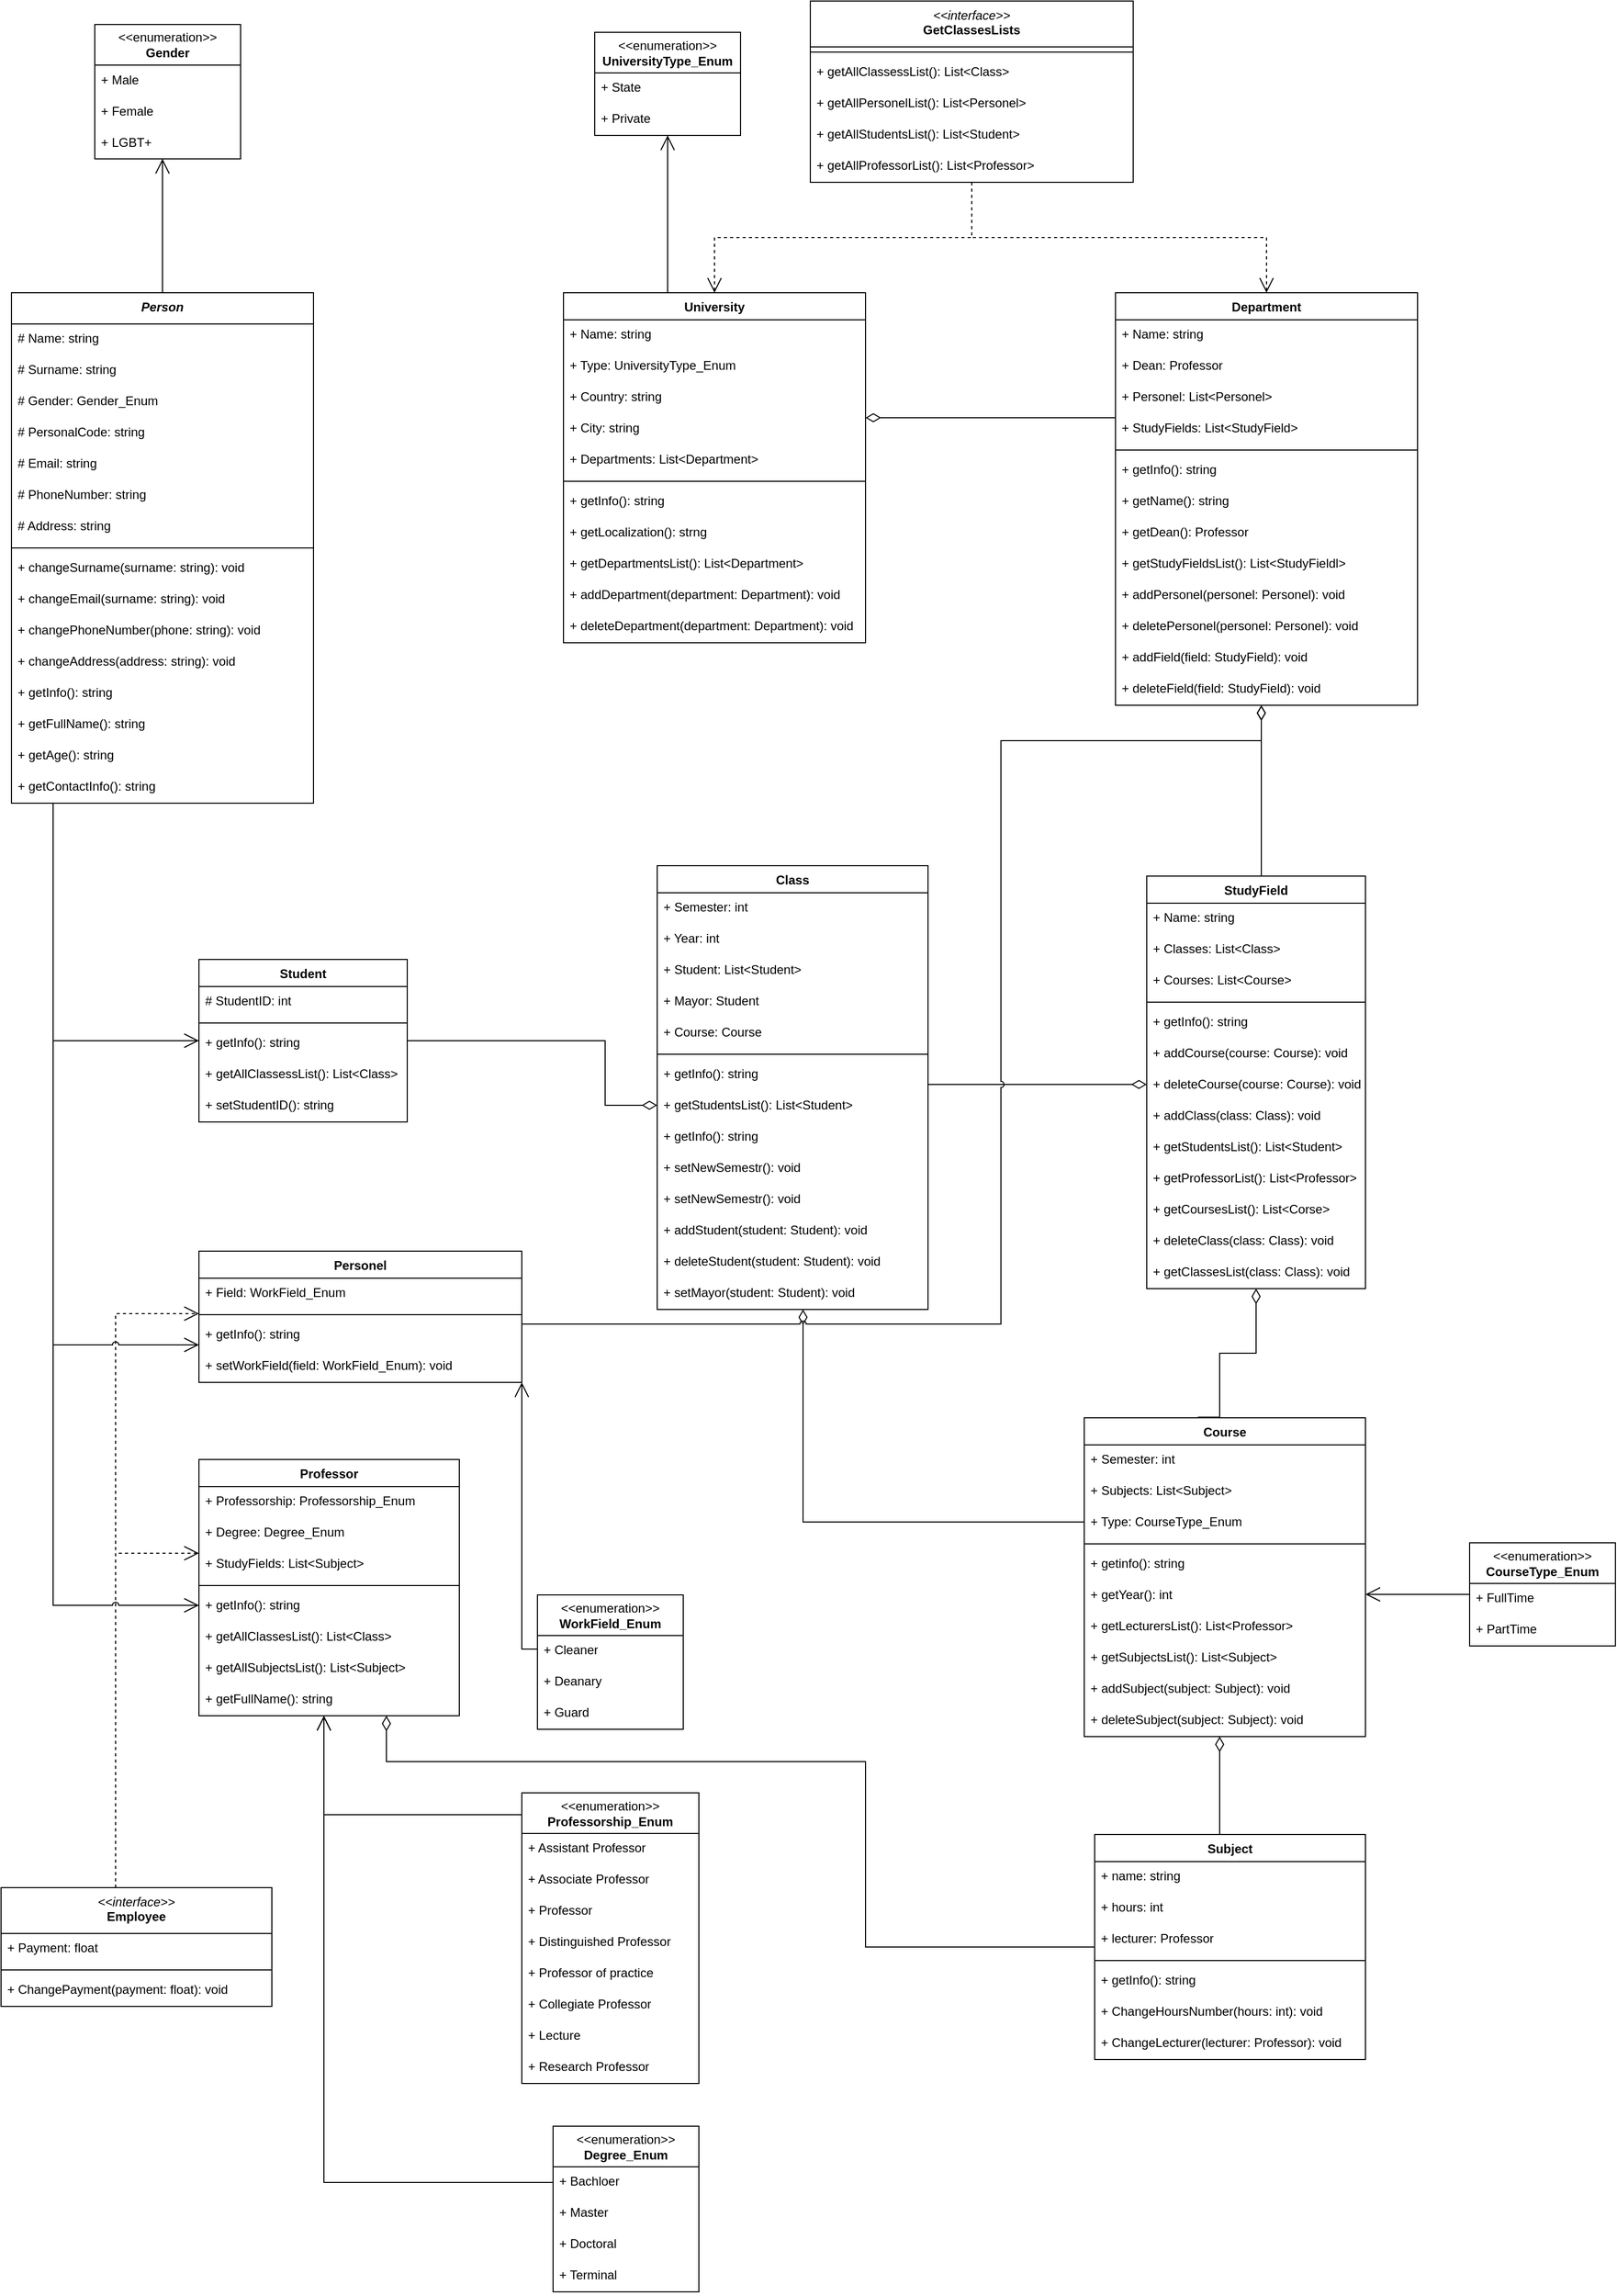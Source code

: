 <mxfile version="24.2.5" type="github">
  <diagram name="Strona-1" id="ZMuBya0hHFWjPArA7sXA">
    <mxGraphModel dx="1584" dy="4626" grid="1" gridSize="10" guides="1" tooltips="1" connect="1" arrows="1" fold="1" page="1" pageScale="1" pageWidth="827" pageHeight="1169" math="0" shadow="0">
      <root>
        <mxCell id="0" />
        <mxCell id="1" parent="0" />
        <mxCell id="BxBO1usKI3OGjHKs2vSr-18" value="&lt;b&gt;Class&lt;/b&gt;" style="swimlane;fontStyle=1;align=center;verticalAlign=top;childLayout=stackLayout;horizontal=1;startSize=26;horizontalStack=0;resizeParent=1;resizeParentMax=0;resizeLast=0;collapsible=1;marginBottom=0;whiteSpace=wrap;html=1;" parent="1" vertex="1">
          <mxGeometry x="680" y="-1490" width="260" height="426" as="geometry" />
        </mxCell>
        <mxCell id="BxBO1usKI3OGjHKs2vSr-19" value="+ Semester: int" style="text;strokeColor=none;fillColor=none;align=left;verticalAlign=top;spacingLeft=4;spacingRight=4;overflow=hidden;rotatable=0;points=[[0,0.5],[1,0.5]];portConstraint=eastwest;whiteSpace=wrap;html=1;" parent="BxBO1usKI3OGjHKs2vSr-18" vertex="1">
          <mxGeometry y="26" width="260" height="30" as="geometry" />
        </mxCell>
        <mxCell id="FNR3KFnYAetJGcfj_zRv-16" value="+ Year: int" style="text;strokeColor=none;fillColor=none;align=left;verticalAlign=top;spacingLeft=4;spacingRight=4;overflow=hidden;rotatable=0;points=[[0,0.5],[1,0.5]];portConstraint=eastwest;whiteSpace=wrap;html=1;" parent="BxBO1usKI3OGjHKs2vSr-18" vertex="1">
          <mxGeometry y="56" width="260" height="30" as="geometry" />
        </mxCell>
        <mxCell id="FNR3KFnYAetJGcfj_zRv-23" value="+ Student: List&amp;lt;Student&amp;gt;" style="text;strokeColor=none;fillColor=none;align=left;verticalAlign=top;spacingLeft=4;spacingRight=4;overflow=hidden;rotatable=0;points=[[0,0.5],[1,0.5]];portConstraint=eastwest;whiteSpace=wrap;html=1;" parent="BxBO1usKI3OGjHKs2vSr-18" vertex="1">
          <mxGeometry y="86" width="260" height="30" as="geometry" />
        </mxCell>
        <mxCell id="JbpdOCkqhL1WQLgp2Wiw-135" value="+ Mayor: Student" style="text;strokeColor=none;fillColor=none;align=left;verticalAlign=top;spacingLeft=4;spacingRight=4;overflow=hidden;rotatable=0;points=[[0,0.5],[1,0.5]];portConstraint=eastwest;whiteSpace=wrap;html=1;" vertex="1" parent="BxBO1usKI3OGjHKs2vSr-18">
          <mxGeometry y="116" width="260" height="30" as="geometry" />
        </mxCell>
        <mxCell id="FNR3KFnYAetJGcfj_zRv-25" value="+ Course: Course" style="text;strokeColor=none;fillColor=none;align=left;verticalAlign=top;spacingLeft=4;spacingRight=4;overflow=hidden;rotatable=0;points=[[0,0.5],[1,0.5]];portConstraint=eastwest;whiteSpace=wrap;html=1;" parent="BxBO1usKI3OGjHKs2vSr-18" vertex="1">
          <mxGeometry y="146" width="260" height="30" as="geometry" />
        </mxCell>
        <mxCell id="BxBO1usKI3OGjHKs2vSr-20" value="" style="line;strokeWidth=1;fillColor=none;align=left;verticalAlign=middle;spacingTop=-1;spacingLeft=3;spacingRight=3;rotatable=0;labelPosition=right;points=[];portConstraint=eastwest;strokeColor=inherit;" parent="BxBO1usKI3OGjHKs2vSr-18" vertex="1">
          <mxGeometry y="176" width="260" height="10" as="geometry" />
        </mxCell>
        <mxCell id="JbpdOCkqhL1WQLgp2Wiw-130" value="+ getInfo(): string" style="text;strokeColor=none;fillColor=none;align=left;verticalAlign=top;spacingLeft=4;spacingRight=4;overflow=hidden;rotatable=0;points=[[0,0.5],[1,0.5]];portConstraint=eastwest;whiteSpace=wrap;html=1;" vertex="1" parent="BxBO1usKI3OGjHKs2vSr-18">
          <mxGeometry y="186" width="260" height="30" as="geometry" />
        </mxCell>
        <mxCell id="JbpdOCkqhL1WQLgp2Wiw-131" value="+ getStudentsList(): List&amp;lt;Student&amp;gt;" style="text;strokeColor=none;fillColor=none;align=left;verticalAlign=top;spacingLeft=4;spacingRight=4;overflow=hidden;rotatable=0;points=[[0,0.5],[1,0.5]];portConstraint=eastwest;whiteSpace=wrap;html=1;" vertex="1" parent="BxBO1usKI3OGjHKs2vSr-18">
          <mxGeometry y="216" width="260" height="30" as="geometry" />
        </mxCell>
        <mxCell id="JbpdOCkqhL1WQLgp2Wiw-133" value="+ getInfo(): string" style="text;strokeColor=none;fillColor=none;align=left;verticalAlign=top;spacingLeft=4;spacingRight=4;overflow=hidden;rotatable=0;points=[[0,0.5],[1,0.5]];portConstraint=eastwest;whiteSpace=wrap;html=1;" vertex="1" parent="BxBO1usKI3OGjHKs2vSr-18">
          <mxGeometry y="246" width="260" height="30" as="geometry" />
        </mxCell>
        <mxCell id="JbpdOCkqhL1WQLgp2Wiw-132" value="+ setNewSemestr(): void" style="text;strokeColor=none;fillColor=none;align=left;verticalAlign=top;spacingLeft=4;spacingRight=4;overflow=hidden;rotatable=0;points=[[0,0.5],[1,0.5]];portConstraint=eastwest;whiteSpace=wrap;html=1;" vertex="1" parent="BxBO1usKI3OGjHKs2vSr-18">
          <mxGeometry y="276" width="260" height="30" as="geometry" />
        </mxCell>
        <mxCell id="JbpdOCkqhL1WQLgp2Wiw-165" value="+ setNewSemestr(): void" style="text;strokeColor=none;fillColor=none;align=left;verticalAlign=top;spacingLeft=4;spacingRight=4;overflow=hidden;rotatable=0;points=[[0,0.5],[1,0.5]];portConstraint=eastwest;whiteSpace=wrap;html=1;" vertex="1" parent="BxBO1usKI3OGjHKs2vSr-18">
          <mxGeometry y="306" width="260" height="30" as="geometry" />
        </mxCell>
        <mxCell id="JbpdOCkqhL1WQLgp2Wiw-136" value="+ addStudent(student: Student): void" style="text;strokeColor=none;fillColor=none;align=left;verticalAlign=top;spacingLeft=4;spacingRight=4;overflow=hidden;rotatable=0;points=[[0,0.5],[1,0.5]];portConstraint=eastwest;whiteSpace=wrap;html=1;" vertex="1" parent="BxBO1usKI3OGjHKs2vSr-18">
          <mxGeometry y="336" width="260" height="30" as="geometry" />
        </mxCell>
        <mxCell id="JbpdOCkqhL1WQLgp2Wiw-134" value="+ deleteStudent(student: Student): void" style="text;strokeColor=none;fillColor=none;align=left;verticalAlign=top;spacingLeft=4;spacingRight=4;overflow=hidden;rotatable=0;points=[[0,0.5],[1,0.5]];portConstraint=eastwest;whiteSpace=wrap;html=1;" vertex="1" parent="BxBO1usKI3OGjHKs2vSr-18">
          <mxGeometry y="366" width="260" height="30" as="geometry" />
        </mxCell>
        <mxCell id="JbpdOCkqhL1WQLgp2Wiw-137" value="+ setMayor(student: Student): void" style="text;strokeColor=none;fillColor=none;align=left;verticalAlign=top;spacingLeft=4;spacingRight=4;overflow=hidden;rotatable=0;points=[[0,0.5],[1,0.5]];portConstraint=eastwest;whiteSpace=wrap;html=1;" vertex="1" parent="BxBO1usKI3OGjHKs2vSr-18">
          <mxGeometry y="396" width="260" height="30" as="geometry" />
        </mxCell>
        <mxCell id="BxBO1usKI3OGjHKs2vSr-22" value="&lt;b&gt;Student&lt;/b&gt;" style="swimlane;fontStyle=1;align=center;verticalAlign=top;childLayout=stackLayout;horizontal=1;startSize=26;horizontalStack=0;resizeParent=1;resizeParentMax=0;resizeLast=0;collapsible=1;marginBottom=0;whiteSpace=wrap;html=1;" parent="1" vertex="1">
          <mxGeometry x="240" y="-1400" width="200" height="156" as="geometry" />
        </mxCell>
        <mxCell id="BxBO1usKI3OGjHKs2vSr-23" value="# StudentID: int" style="text;strokeColor=none;fillColor=none;align=left;verticalAlign=top;spacingLeft=4;spacingRight=4;overflow=hidden;rotatable=0;points=[[0,0.5],[1,0.5]];portConstraint=eastwest;whiteSpace=wrap;html=1;" parent="BxBO1usKI3OGjHKs2vSr-22" vertex="1">
          <mxGeometry y="26" width="200" height="30" as="geometry" />
        </mxCell>
        <mxCell id="BxBO1usKI3OGjHKs2vSr-24" value="" style="line;strokeWidth=1;fillColor=none;align=left;verticalAlign=middle;spacingTop=-1;spacingLeft=3;spacingRight=3;rotatable=0;labelPosition=right;points=[];portConstraint=eastwest;strokeColor=inherit;" parent="BxBO1usKI3OGjHKs2vSr-22" vertex="1">
          <mxGeometry y="56" width="200" height="10" as="geometry" />
        </mxCell>
        <mxCell id="JbpdOCkqhL1WQLgp2Wiw-15" value="+ getInfo(): string" style="text;strokeColor=none;fillColor=none;align=left;verticalAlign=top;spacingLeft=4;spacingRight=4;overflow=hidden;rotatable=0;points=[[0,0.5],[1,0.5]];portConstraint=eastwest;whiteSpace=wrap;html=1;" vertex="1" parent="BxBO1usKI3OGjHKs2vSr-22">
          <mxGeometry y="66" width="200" height="30" as="geometry" />
        </mxCell>
        <mxCell id="JbpdOCkqhL1WQLgp2Wiw-39" value="+ getAllClassessList(): List&amp;lt;Class&amp;gt;&lt;div&gt;&lt;br&gt;&lt;/div&gt;" style="text;strokeColor=none;fillColor=none;align=left;verticalAlign=top;spacingLeft=4;spacingRight=4;overflow=hidden;rotatable=0;points=[[0,0.5],[1,0.5]];portConstraint=eastwest;whiteSpace=wrap;html=1;" vertex="1" parent="BxBO1usKI3OGjHKs2vSr-22">
          <mxGeometry y="96" width="200" height="30" as="geometry" />
        </mxCell>
        <mxCell id="JbpdOCkqhL1WQLgp2Wiw-16" value="+ setStudentID(): string" style="text;strokeColor=none;fillColor=none;align=left;verticalAlign=top;spacingLeft=4;spacingRight=4;overflow=hidden;rotatable=0;points=[[0,0.5],[1,0.5]];portConstraint=eastwest;whiteSpace=wrap;html=1;" vertex="1" parent="BxBO1usKI3OGjHKs2vSr-22">
          <mxGeometry y="126" width="200" height="30" as="geometry" />
        </mxCell>
        <mxCell id="BxBO1usKI3OGjHKs2vSr-30" value="&lt;b&gt;Professor&lt;/b&gt;&lt;br&gt;&lt;div&gt;&lt;b&gt;&lt;br&gt;&lt;/b&gt;&lt;/div&gt;" style="swimlane;fontStyle=1;align=center;verticalAlign=top;childLayout=stackLayout;horizontal=1;startSize=26;horizontalStack=0;resizeParent=1;resizeParentMax=0;resizeLast=0;collapsible=1;marginBottom=0;whiteSpace=wrap;html=1;" parent="1" vertex="1">
          <mxGeometry x="240" y="-920" width="250" height="246" as="geometry" />
        </mxCell>
        <mxCell id="BxBO1usKI3OGjHKs2vSr-31" value="+&amp;nbsp;&lt;span style=&quot;text-align: center;&quot;&gt;Professorship&lt;/span&gt;:&amp;nbsp;&lt;span style=&quot;text-align: center;&quot;&gt;Professorship_Enum&lt;/span&gt;" style="text;strokeColor=none;fillColor=none;align=left;verticalAlign=top;spacingLeft=4;spacingRight=4;overflow=hidden;rotatable=0;points=[[0,0.5],[1,0.5]];portConstraint=eastwest;whiteSpace=wrap;html=1;" parent="BxBO1usKI3OGjHKs2vSr-30" vertex="1">
          <mxGeometry y="26" width="250" height="30" as="geometry" />
        </mxCell>
        <mxCell id="FNR3KFnYAetJGcfj_zRv-11" value="+ Degree: Degree_Enum&lt;span style=&quot;color: rgba(0, 0, 0, 0); font-family: monospace; font-size: 0px; text-wrap: nowrap;&quot;&gt;%3CmxGraphModel%3E%3Croot%3E%3CmxCell%20id%3D%220%22%2F%3E%3CmxCell%20id%3D%221%22%20parent%3D%220%22%2F%3E%3CmxCell%20id%3D%222%22%20value%3D%22%2B%20StudyFields%3A%20List%26amp%3Blt%3BSubject%26amp%3Bgt%3B%22%20style%3D%22text%3BstrokeColor%3Dnone%3BfillColor%3Dnone%3Balign%3Dleft%3BverticalAlign%3Dtop%3BspacingLeft%3D4%3BspacingRight%3D4%3Boverflow%3Dhidden%3Brotatable%3D0%3Bpoints%3D%5B%5B0%2C0.5%5D%2C%5B1%2C0.5%5D%5D%3BportConstraint%3Deastwest%3BwhiteSpace%3Dwrap%3Bhtml%3D1%3B%22%20vertex%3D%221%22%20parent%3D%221%22%3E%3CmxGeometry%20x%3D%22570%22%20y%3D%22202%22%20width%3D%22246%22%20height%3D%2226%22%20as%3D%22geometry%22%2F%3E%3C%2FmxCell%3E%3C%2Froot%3E%3C%2FmxGraphModel%3E&lt;/span&gt;" style="text;strokeColor=none;fillColor=none;align=left;verticalAlign=top;spacingLeft=4;spacingRight=4;overflow=hidden;rotatable=0;points=[[0,0.5],[1,0.5]];portConstraint=eastwest;whiteSpace=wrap;html=1;" parent="BxBO1usKI3OGjHKs2vSr-30" vertex="1">
          <mxGeometry y="56" width="250" height="30" as="geometry" />
        </mxCell>
        <mxCell id="BxBO1usKI3OGjHKs2vSr-61" value="+ StudyFields: List&amp;lt;Subject&amp;gt;" style="text;strokeColor=none;fillColor=none;align=left;verticalAlign=top;spacingLeft=4;spacingRight=4;overflow=hidden;rotatable=0;points=[[0,0.5],[1,0.5]];portConstraint=eastwest;whiteSpace=wrap;html=1;" parent="BxBO1usKI3OGjHKs2vSr-30" vertex="1">
          <mxGeometry y="86" width="250" height="30" as="geometry" />
        </mxCell>
        <mxCell id="BxBO1usKI3OGjHKs2vSr-32" value="" style="line;strokeWidth=1;fillColor=none;align=left;verticalAlign=middle;spacingTop=-1;spacingLeft=3;spacingRight=3;rotatable=0;labelPosition=right;points=[];portConstraint=eastwest;strokeColor=inherit;" parent="BxBO1usKI3OGjHKs2vSr-30" vertex="1">
          <mxGeometry y="116" width="250" height="10" as="geometry" />
        </mxCell>
        <mxCell id="JbpdOCkqhL1WQLgp2Wiw-37" value="+ getInfo(): string" style="text;strokeColor=none;fillColor=none;align=left;verticalAlign=top;spacingLeft=4;spacingRight=4;overflow=hidden;rotatable=0;points=[[0,0.5],[1,0.5]];portConstraint=eastwest;whiteSpace=wrap;html=1;" vertex="1" parent="BxBO1usKI3OGjHKs2vSr-30">
          <mxGeometry y="126" width="250" height="30" as="geometry" />
        </mxCell>
        <mxCell id="JbpdOCkqhL1WQLgp2Wiw-41" value="+ getAllClassesList(): List&amp;lt;Class&amp;gt;&lt;div&gt;&lt;br&gt;&lt;/div&gt;" style="text;strokeColor=none;fillColor=none;align=left;verticalAlign=top;spacingLeft=4;spacingRight=4;overflow=hidden;rotatable=0;points=[[0,0.5],[1,0.5]];portConstraint=eastwest;whiteSpace=wrap;html=1;" vertex="1" parent="BxBO1usKI3OGjHKs2vSr-30">
          <mxGeometry y="156" width="250" height="30" as="geometry" />
        </mxCell>
        <mxCell id="JbpdOCkqhL1WQLgp2Wiw-40" value="+ getAllSubjectsList(): List&amp;lt;Subject&amp;gt;&lt;div&gt;&lt;br&gt;&lt;/div&gt;" style="text;strokeColor=none;fillColor=none;align=left;verticalAlign=top;spacingLeft=4;spacingRight=4;overflow=hidden;rotatable=0;points=[[0,0.5],[1,0.5]];portConstraint=eastwest;whiteSpace=wrap;html=1;" vertex="1" parent="BxBO1usKI3OGjHKs2vSr-30">
          <mxGeometry y="186" width="250" height="30" as="geometry" />
        </mxCell>
        <mxCell id="JbpdOCkqhL1WQLgp2Wiw-38" value="+ getFullName(): string" style="text;strokeColor=none;fillColor=none;align=left;verticalAlign=top;spacingLeft=4;spacingRight=4;overflow=hidden;rotatable=0;points=[[0,0.5],[1,0.5]];portConstraint=eastwest;whiteSpace=wrap;html=1;" vertex="1" parent="BxBO1usKI3OGjHKs2vSr-30">
          <mxGeometry y="216" width="250" height="30" as="geometry" />
        </mxCell>
        <mxCell id="BxBO1usKI3OGjHKs2vSr-34" value="&lt;b&gt;Personel&lt;/b&gt;" style="swimlane;fontStyle=1;align=center;verticalAlign=top;childLayout=stackLayout;horizontal=1;startSize=26;horizontalStack=0;resizeParent=1;resizeParentMax=0;resizeLast=0;collapsible=1;marginBottom=0;whiteSpace=wrap;html=1;" parent="1" vertex="1">
          <mxGeometry x="240" y="-1120" width="310" height="126" as="geometry" />
        </mxCell>
        <mxCell id="BxBO1usKI3OGjHKs2vSr-35" value="+ Field: WorkField_Enum" style="text;strokeColor=none;fillColor=none;align=left;verticalAlign=top;spacingLeft=4;spacingRight=4;overflow=hidden;rotatable=0;points=[[0,0.5],[1,0.5]];portConstraint=eastwest;whiteSpace=wrap;html=1;" parent="BxBO1usKI3OGjHKs2vSr-34" vertex="1">
          <mxGeometry y="26" width="310" height="30" as="geometry" />
        </mxCell>
        <mxCell id="BxBO1usKI3OGjHKs2vSr-36" value="" style="line;strokeWidth=1;fillColor=none;align=left;verticalAlign=middle;spacingTop=-1;spacingLeft=3;spacingRight=3;rotatable=0;labelPosition=right;points=[];portConstraint=eastwest;strokeColor=inherit;" parent="BxBO1usKI3OGjHKs2vSr-34" vertex="1">
          <mxGeometry y="56" width="310" height="10" as="geometry" />
        </mxCell>
        <mxCell id="JbpdOCkqhL1WQLgp2Wiw-19" value="+ getInfo(): string" style="text;strokeColor=none;fillColor=none;align=left;verticalAlign=top;spacingLeft=4;spacingRight=4;overflow=hidden;rotatable=0;points=[[0,0.5],[1,0.5]];portConstraint=eastwest;whiteSpace=wrap;html=1;" vertex="1" parent="BxBO1usKI3OGjHKs2vSr-34">
          <mxGeometry y="66" width="310" height="30" as="geometry" />
        </mxCell>
        <mxCell id="JbpdOCkqhL1WQLgp2Wiw-20" value="+ setWorkField(field: WorkField_Enum): void" style="text;strokeColor=none;fillColor=none;align=left;verticalAlign=top;spacingLeft=4;spacingRight=4;overflow=hidden;rotatable=0;points=[[0,0.5],[1,0.5]];portConstraint=eastwest;whiteSpace=wrap;html=1;" vertex="1" parent="BxBO1usKI3OGjHKs2vSr-34">
          <mxGeometry y="96" width="310" height="30" as="geometry" />
        </mxCell>
        <mxCell id="BxBO1usKI3OGjHKs2vSr-40" value="&lt;div&gt;&lt;b&gt;Department&lt;/b&gt;&lt;/div&gt;" style="swimlane;fontStyle=1;align=center;verticalAlign=top;childLayout=stackLayout;horizontal=1;startSize=26;horizontalStack=0;resizeParent=1;resizeParentMax=0;resizeLast=0;collapsible=1;marginBottom=0;whiteSpace=wrap;html=1;" parent="1" vertex="1">
          <mxGeometry x="1120" y="-2040" width="290" height="396" as="geometry" />
        </mxCell>
        <mxCell id="BxBO1usKI3OGjHKs2vSr-95" value="+ Name: string" style="text;strokeColor=none;fillColor=none;align=left;verticalAlign=top;spacingLeft=4;spacingRight=4;overflow=hidden;rotatable=0;points=[[0,0.5],[1,0.5]];portConstraint=eastwest;whiteSpace=wrap;html=1;" parent="BxBO1usKI3OGjHKs2vSr-40" vertex="1">
          <mxGeometry y="26" width="290" height="30" as="geometry" />
        </mxCell>
        <mxCell id="BxBO1usKI3OGjHKs2vSr-97" value="+ Dean: Professor" style="text;strokeColor=none;fillColor=none;align=left;verticalAlign=top;spacingLeft=4;spacingRight=4;overflow=hidden;rotatable=0;points=[[0,0.5],[1,0.5]];portConstraint=eastwest;whiteSpace=wrap;html=1;" parent="BxBO1usKI3OGjHKs2vSr-40" vertex="1">
          <mxGeometry y="56" width="290" height="30" as="geometry" />
        </mxCell>
        <mxCell id="JbpdOCkqhL1WQLgp2Wiw-47" value="+ Personel: List&amp;lt;Personel&amp;gt;" style="text;strokeColor=none;fillColor=none;align=left;verticalAlign=top;spacingLeft=4;spacingRight=4;overflow=hidden;rotatable=0;points=[[0,0.5],[1,0.5]];portConstraint=eastwest;whiteSpace=wrap;html=1;" vertex="1" parent="BxBO1usKI3OGjHKs2vSr-40">
          <mxGeometry y="86" width="290" height="30" as="geometry" />
        </mxCell>
        <mxCell id="BxBO1usKI3OGjHKs2vSr-98" value="+ StudyFields: List&amp;lt;StudyField&amp;gt;" style="text;strokeColor=none;fillColor=none;align=left;verticalAlign=top;spacingLeft=4;spacingRight=4;overflow=hidden;rotatable=0;points=[[0,0.5],[1,0.5]];portConstraint=eastwest;whiteSpace=wrap;html=1;" parent="BxBO1usKI3OGjHKs2vSr-40" vertex="1">
          <mxGeometry y="116" width="290" height="30" as="geometry" />
        </mxCell>
        <mxCell id="BxBO1usKI3OGjHKs2vSr-42" value="" style="line;strokeWidth=1;fillColor=none;align=left;verticalAlign=middle;spacingTop=-1;spacingLeft=3;spacingRight=3;rotatable=0;labelPosition=right;points=[];portConstraint=eastwest;strokeColor=inherit;" parent="BxBO1usKI3OGjHKs2vSr-40" vertex="1">
          <mxGeometry y="146" width="290" height="10" as="geometry" />
        </mxCell>
        <mxCell id="JbpdOCkqhL1WQLgp2Wiw-45" value="+ getInfo(): string" style="text;strokeColor=none;fillColor=none;align=left;verticalAlign=top;spacingLeft=4;spacingRight=4;overflow=hidden;rotatable=0;points=[[0,0.5],[1,0.5]];portConstraint=eastwest;whiteSpace=wrap;html=1;" vertex="1" parent="BxBO1usKI3OGjHKs2vSr-40">
          <mxGeometry y="156" width="290" height="30" as="geometry" />
        </mxCell>
        <mxCell id="JbpdOCkqhL1WQLgp2Wiw-44" value="+ getName(): string" style="text;strokeColor=none;fillColor=none;align=left;verticalAlign=top;spacingLeft=4;spacingRight=4;overflow=hidden;rotatable=0;points=[[0,0.5],[1,0.5]];portConstraint=eastwest;whiteSpace=wrap;html=1;" vertex="1" parent="BxBO1usKI3OGjHKs2vSr-40">
          <mxGeometry y="186" width="290" height="30" as="geometry" />
        </mxCell>
        <mxCell id="BxBO1usKI3OGjHKs2vSr-43" value="+ getDean(): Professor" style="text;strokeColor=none;fillColor=none;align=left;verticalAlign=top;spacingLeft=4;spacingRight=4;overflow=hidden;rotatable=0;points=[[0,0.5],[1,0.5]];portConstraint=eastwest;whiteSpace=wrap;html=1;" parent="BxBO1usKI3OGjHKs2vSr-40" vertex="1">
          <mxGeometry y="216" width="290" height="30" as="geometry" />
        </mxCell>
        <mxCell id="JbpdOCkqhL1WQLgp2Wiw-50" value="+ getStudyFieldsList(): List&amp;lt;StudyFieldl&amp;gt;" style="text;strokeColor=none;fillColor=none;align=left;verticalAlign=top;spacingLeft=4;spacingRight=4;overflow=hidden;rotatable=0;points=[[0,0.5],[1,0.5]];portConstraint=eastwest;whiteSpace=wrap;html=1;" vertex="1" parent="BxBO1usKI3OGjHKs2vSr-40">
          <mxGeometry y="246" width="290" height="30" as="geometry" />
        </mxCell>
        <mxCell id="JbpdOCkqhL1WQLgp2Wiw-51" value="+ addPersonel(personel: Personel): void" style="text;strokeColor=none;fillColor=none;align=left;verticalAlign=top;spacingLeft=4;spacingRight=4;overflow=hidden;rotatable=0;points=[[0,0.5],[1,0.5]];portConstraint=eastwest;whiteSpace=wrap;html=1;" vertex="1" parent="BxBO1usKI3OGjHKs2vSr-40">
          <mxGeometry y="276" width="290" height="30" as="geometry" />
        </mxCell>
        <mxCell id="JbpdOCkqhL1WQLgp2Wiw-52" value="+ deletePersonel(personel: Personel): void" style="text;strokeColor=none;fillColor=none;align=left;verticalAlign=top;spacingLeft=4;spacingRight=4;overflow=hidden;rotatable=0;points=[[0,0.5],[1,0.5]];portConstraint=eastwest;whiteSpace=wrap;html=1;" vertex="1" parent="BxBO1usKI3OGjHKs2vSr-40">
          <mxGeometry y="306" width="290" height="30" as="geometry" />
        </mxCell>
        <mxCell id="JbpdOCkqhL1WQLgp2Wiw-53" value="+ addField(field: StudyField): void" style="text;strokeColor=none;fillColor=none;align=left;verticalAlign=top;spacingLeft=4;spacingRight=4;overflow=hidden;rotatable=0;points=[[0,0.5],[1,0.5]];portConstraint=eastwest;whiteSpace=wrap;html=1;" vertex="1" parent="BxBO1usKI3OGjHKs2vSr-40">
          <mxGeometry y="336" width="290" height="30" as="geometry" />
        </mxCell>
        <mxCell id="JbpdOCkqhL1WQLgp2Wiw-54" value="+ deleteField(field: StudyField): void" style="text;strokeColor=none;fillColor=none;align=left;verticalAlign=top;spacingLeft=4;spacingRight=4;overflow=hidden;rotatable=0;points=[[0,0.5],[1,0.5]];portConstraint=eastwest;whiteSpace=wrap;html=1;" vertex="1" parent="BxBO1usKI3OGjHKs2vSr-40">
          <mxGeometry y="366" width="290" height="30" as="geometry" />
        </mxCell>
        <mxCell id="BxBO1usKI3OGjHKs2vSr-44" value="&lt;b&gt;StudyField&lt;/b&gt;" style="swimlane;fontStyle=1;align=center;verticalAlign=top;childLayout=stackLayout;horizontal=1;startSize=26;horizontalStack=0;resizeParent=1;resizeParentMax=0;resizeLast=0;collapsible=1;marginBottom=0;whiteSpace=wrap;html=1;" parent="1" vertex="1">
          <mxGeometry x="1150" y="-1480" width="210" height="396" as="geometry" />
        </mxCell>
        <mxCell id="BxBO1usKI3OGjHKs2vSr-45" value="+ Name: string" style="text;strokeColor=none;fillColor=none;align=left;verticalAlign=top;spacingLeft=4;spacingRight=4;overflow=hidden;rotatable=0;points=[[0,0.5],[1,0.5]];portConstraint=eastwest;whiteSpace=wrap;html=1;" parent="BxBO1usKI3OGjHKs2vSr-44" vertex="1">
          <mxGeometry y="26" width="210" height="30" as="geometry" />
        </mxCell>
        <mxCell id="BxBO1usKI3OGjHKs2vSr-105" value="+ Classes: List&amp;lt;Class&amp;gt;" style="text;strokeColor=none;fillColor=none;align=left;verticalAlign=top;spacingLeft=4;spacingRight=4;overflow=hidden;rotatable=0;points=[[0,0.5],[1,0.5]];portConstraint=eastwest;whiteSpace=wrap;html=1;" parent="BxBO1usKI3OGjHKs2vSr-44" vertex="1">
          <mxGeometry y="56" width="210" height="30" as="geometry" />
        </mxCell>
        <mxCell id="FNR3KFnYAetJGcfj_zRv-26" value="+ Courses: List&amp;lt;Course&amp;gt;" style="text;strokeColor=none;fillColor=none;align=left;verticalAlign=top;spacingLeft=4;spacingRight=4;overflow=hidden;rotatable=0;points=[[0,0.5],[1,0.5]];portConstraint=eastwest;whiteSpace=wrap;html=1;" parent="BxBO1usKI3OGjHKs2vSr-44" vertex="1">
          <mxGeometry y="86" width="210" height="30" as="geometry" />
        </mxCell>
        <mxCell id="BxBO1usKI3OGjHKs2vSr-46" value="" style="line;strokeWidth=1;fillColor=none;align=left;verticalAlign=middle;spacingTop=-1;spacingLeft=3;spacingRight=3;rotatable=0;labelPosition=right;points=[];portConstraint=eastwest;strokeColor=inherit;" parent="BxBO1usKI3OGjHKs2vSr-44" vertex="1">
          <mxGeometry y="116" width="210" height="10" as="geometry" />
        </mxCell>
        <mxCell id="JbpdOCkqhL1WQLgp2Wiw-129" value="+ getInfo(): string" style="text;strokeColor=none;fillColor=none;align=left;verticalAlign=top;spacingLeft=4;spacingRight=4;overflow=hidden;rotatable=0;points=[[0,0.5],[1,0.5]];portConstraint=eastwest;whiteSpace=wrap;html=1;" vertex="1" parent="BxBO1usKI3OGjHKs2vSr-44">
          <mxGeometry y="126" width="210" height="30" as="geometry" />
        </mxCell>
        <mxCell id="JbpdOCkqhL1WQLgp2Wiw-114" value="+ addCourse(course: Course): void" style="text;strokeColor=none;fillColor=none;align=left;verticalAlign=top;spacingLeft=4;spacingRight=4;overflow=hidden;rotatable=0;points=[[0,0.5],[1,0.5]];portConstraint=eastwest;whiteSpace=wrap;html=1;" vertex="1" parent="BxBO1usKI3OGjHKs2vSr-44">
          <mxGeometry y="156" width="210" height="30" as="geometry" />
        </mxCell>
        <mxCell id="BxBO1usKI3OGjHKs2vSr-47" value="+ deleteCourse(course: Course): void" style="text;strokeColor=none;fillColor=none;align=left;verticalAlign=top;spacingLeft=4;spacingRight=4;overflow=hidden;rotatable=0;points=[[0,0.5],[1,0.5]];portConstraint=eastwest;whiteSpace=wrap;html=1;" parent="BxBO1usKI3OGjHKs2vSr-44" vertex="1">
          <mxGeometry y="186" width="210" height="30" as="geometry" />
        </mxCell>
        <mxCell id="JbpdOCkqhL1WQLgp2Wiw-115" value="+ addClass(class: Class): void" style="text;strokeColor=none;fillColor=none;align=left;verticalAlign=top;spacingLeft=4;spacingRight=4;overflow=hidden;rotatable=0;points=[[0,0.5],[1,0.5]];portConstraint=eastwest;whiteSpace=wrap;html=1;" vertex="1" parent="BxBO1usKI3OGjHKs2vSr-44">
          <mxGeometry y="216" width="210" height="30" as="geometry" />
        </mxCell>
        <mxCell id="JbpdOCkqhL1WQLgp2Wiw-127" value="+ getStudentsList(): List&amp;lt;Student&amp;gt;" style="text;strokeColor=none;fillColor=none;align=left;verticalAlign=top;spacingLeft=4;spacingRight=4;overflow=hidden;rotatable=0;points=[[0,0.5],[1,0.5]];portConstraint=eastwest;whiteSpace=wrap;html=1;" vertex="1" parent="BxBO1usKI3OGjHKs2vSr-44">
          <mxGeometry y="246" width="210" height="30" as="geometry" />
        </mxCell>
        <mxCell id="JbpdOCkqhL1WQLgp2Wiw-119" value="+ getProfessorList(): List&amp;lt;Professor&amp;gt;" style="text;strokeColor=none;fillColor=none;align=left;verticalAlign=top;spacingLeft=4;spacingRight=4;overflow=hidden;rotatable=0;points=[[0,0.5],[1,0.5]];portConstraint=eastwest;whiteSpace=wrap;html=1;" vertex="1" parent="BxBO1usKI3OGjHKs2vSr-44">
          <mxGeometry y="276" width="210" height="30" as="geometry" />
        </mxCell>
        <mxCell id="JbpdOCkqhL1WQLgp2Wiw-128" value="+ getCoursesList(): List&amp;lt;Corse&amp;gt;" style="text;strokeColor=none;fillColor=none;align=left;verticalAlign=top;spacingLeft=4;spacingRight=4;overflow=hidden;rotatable=0;points=[[0,0.5],[1,0.5]];portConstraint=eastwest;whiteSpace=wrap;html=1;" vertex="1" parent="BxBO1usKI3OGjHKs2vSr-44">
          <mxGeometry y="306" width="210" height="30" as="geometry" />
        </mxCell>
        <mxCell id="JbpdOCkqhL1WQLgp2Wiw-117" value="+ deleteClass(class: Class): void" style="text;strokeColor=none;fillColor=none;align=left;verticalAlign=top;spacingLeft=4;spacingRight=4;overflow=hidden;rotatable=0;points=[[0,0.5],[1,0.5]];portConstraint=eastwest;whiteSpace=wrap;html=1;" vertex="1" parent="BxBO1usKI3OGjHKs2vSr-44">
          <mxGeometry y="336" width="210" height="30" as="geometry" />
        </mxCell>
        <mxCell id="JbpdOCkqhL1WQLgp2Wiw-118" value="+ getClassesList(class: Class): void" style="text;strokeColor=none;fillColor=none;align=left;verticalAlign=top;spacingLeft=4;spacingRight=4;overflow=hidden;rotatable=0;points=[[0,0.5],[1,0.5]];portConstraint=eastwest;whiteSpace=wrap;html=1;" vertex="1" parent="BxBO1usKI3OGjHKs2vSr-44">
          <mxGeometry y="366" width="210" height="30" as="geometry" />
        </mxCell>
        <mxCell id="BxBO1usKI3OGjHKs2vSr-48" value="Person" style="swimlane;fontStyle=3;align=center;verticalAlign=top;childLayout=stackLayout;horizontal=1;startSize=30;horizontalStack=0;resizeParent=1;resizeParentMax=0;resizeLast=0;collapsible=1;marginBottom=0;whiteSpace=wrap;html=1;" parent="1" vertex="1">
          <mxGeometry x="60" y="-2040" width="290" height="490" as="geometry" />
        </mxCell>
        <mxCell id="BxBO1usKI3OGjHKs2vSr-49" value="# Name: string" style="text;strokeColor=none;fillColor=none;align=left;verticalAlign=top;spacingLeft=4;spacingRight=4;overflow=hidden;rotatable=0;points=[[0,0.5],[1,0.5]];portConstraint=eastwest;whiteSpace=wrap;html=1;" parent="BxBO1usKI3OGjHKs2vSr-48" vertex="1">
          <mxGeometry y="30" width="290" height="30" as="geometry" />
        </mxCell>
        <mxCell id="BxBO1usKI3OGjHKs2vSr-52" value="# Surname: string" style="text;strokeColor=none;fillColor=none;align=left;verticalAlign=top;spacingLeft=4;spacingRight=4;overflow=hidden;rotatable=0;points=[[0,0.5],[1,0.5]];portConstraint=eastwest;whiteSpace=wrap;html=1;" parent="BxBO1usKI3OGjHKs2vSr-48" vertex="1">
          <mxGeometry y="60" width="290" height="30" as="geometry" />
        </mxCell>
        <mxCell id="JbpdOCkqhL1WQLgp2Wiw-4" value="# Gender: Gender_Enum" style="text;strokeColor=none;fillColor=none;align=left;verticalAlign=top;spacingLeft=4;spacingRight=4;overflow=hidden;rotatable=0;points=[[0,0.5],[1,0.5]];portConstraint=eastwest;whiteSpace=wrap;html=1;" vertex="1" parent="BxBO1usKI3OGjHKs2vSr-48">
          <mxGeometry y="90" width="290" height="30" as="geometry" />
        </mxCell>
        <mxCell id="BxBO1usKI3OGjHKs2vSr-53" value="# PersonalCode: string" style="text;strokeColor=none;fillColor=none;align=left;verticalAlign=top;spacingLeft=4;spacingRight=4;overflow=hidden;rotatable=0;points=[[0,0.5],[1,0.5]];portConstraint=eastwest;whiteSpace=wrap;html=1;" parent="BxBO1usKI3OGjHKs2vSr-48" vertex="1">
          <mxGeometry y="120" width="290" height="30" as="geometry" />
        </mxCell>
        <mxCell id="BxBO1usKI3OGjHKs2vSr-56" value="# Email: string" style="text;strokeColor=none;fillColor=none;align=left;verticalAlign=top;spacingLeft=4;spacingRight=4;overflow=hidden;rotatable=0;points=[[0,0.5],[1,0.5]];portConstraint=eastwest;whiteSpace=wrap;html=1;" parent="BxBO1usKI3OGjHKs2vSr-48" vertex="1">
          <mxGeometry y="150" width="290" height="30" as="geometry" />
        </mxCell>
        <mxCell id="BxBO1usKI3OGjHKs2vSr-55" value="# PhoneNumber: string" style="text;strokeColor=none;fillColor=none;align=left;verticalAlign=top;spacingLeft=4;spacingRight=4;overflow=hidden;rotatable=0;points=[[0,0.5],[1,0.5]];portConstraint=eastwest;whiteSpace=wrap;html=1;" parent="BxBO1usKI3OGjHKs2vSr-48" vertex="1">
          <mxGeometry y="180" width="290" height="30" as="geometry" />
        </mxCell>
        <mxCell id="BxBO1usKI3OGjHKs2vSr-54" value="# Address: string" style="text;strokeColor=none;fillColor=none;align=left;verticalAlign=top;spacingLeft=4;spacingRight=4;overflow=hidden;rotatable=0;points=[[0,0.5],[1,0.5]];portConstraint=eastwest;whiteSpace=wrap;html=1;" parent="BxBO1usKI3OGjHKs2vSr-48" vertex="1">
          <mxGeometry y="210" width="290" height="30" as="geometry" />
        </mxCell>
        <mxCell id="BxBO1usKI3OGjHKs2vSr-50" value="" style="line;strokeWidth=1;fillColor=none;align=left;verticalAlign=middle;spacingTop=-1;spacingLeft=3;spacingRight=3;rotatable=0;labelPosition=right;points=[];portConstraint=eastwest;strokeColor=inherit;" parent="BxBO1usKI3OGjHKs2vSr-48" vertex="1">
          <mxGeometry y="240" width="290" height="10" as="geometry" />
        </mxCell>
        <mxCell id="BxBO1usKI3OGjHKs2vSr-51" value="+ changeSurname(surname: string): void" style="text;strokeColor=none;fillColor=none;align=left;verticalAlign=top;spacingLeft=4;spacingRight=4;overflow=hidden;rotatable=0;points=[[0,0.5],[1,0.5]];portConstraint=eastwest;whiteSpace=wrap;html=1;" parent="BxBO1usKI3OGjHKs2vSr-48" vertex="1">
          <mxGeometry y="250" width="290" height="30" as="geometry" />
        </mxCell>
        <mxCell id="JbpdOCkqhL1WQLgp2Wiw-2" value="+ changeEmail(surname: string): void" style="text;strokeColor=none;fillColor=none;align=left;verticalAlign=top;spacingLeft=4;spacingRight=4;overflow=hidden;rotatable=0;points=[[0,0.5],[1,0.5]];portConstraint=eastwest;whiteSpace=wrap;html=1;" vertex="1" parent="BxBO1usKI3OGjHKs2vSr-48">
          <mxGeometry y="280" width="290" height="30" as="geometry" />
        </mxCell>
        <mxCell id="JbpdOCkqhL1WQLgp2Wiw-3" value="+ changePhoneNumber(phone: string): void" style="text;strokeColor=none;fillColor=none;align=left;verticalAlign=top;spacingLeft=4;spacingRight=4;overflow=hidden;rotatable=0;points=[[0,0.5],[1,0.5]];portConstraint=eastwest;whiteSpace=wrap;html=1;" vertex="1" parent="BxBO1usKI3OGjHKs2vSr-48">
          <mxGeometry y="310" width="290" height="30" as="geometry" />
        </mxCell>
        <mxCell id="JbpdOCkqhL1WQLgp2Wiw-1" value="+ changeAddress(address: string): void" style="text;strokeColor=none;fillColor=none;align=left;verticalAlign=top;spacingLeft=4;spacingRight=4;overflow=hidden;rotatable=0;points=[[0,0.5],[1,0.5]];portConstraint=eastwest;whiteSpace=wrap;html=1;" vertex="1" parent="BxBO1usKI3OGjHKs2vSr-48">
          <mxGeometry y="340" width="290" height="30" as="geometry" />
        </mxCell>
        <mxCell id="JbpdOCkqhL1WQLgp2Wiw-10" value="+ getInfo(): string" style="text;strokeColor=none;fillColor=none;align=left;verticalAlign=top;spacingLeft=4;spacingRight=4;overflow=hidden;rotatable=0;points=[[0,0.5],[1,0.5]];portConstraint=eastwest;whiteSpace=wrap;html=1;" vertex="1" parent="BxBO1usKI3OGjHKs2vSr-48">
          <mxGeometry y="370" width="290" height="30" as="geometry" />
        </mxCell>
        <mxCell id="JbpdOCkqhL1WQLgp2Wiw-11" value="+ getFullName(): string" style="text;strokeColor=none;fillColor=none;align=left;verticalAlign=top;spacingLeft=4;spacingRight=4;overflow=hidden;rotatable=0;points=[[0,0.5],[1,0.5]];portConstraint=eastwest;whiteSpace=wrap;html=1;" vertex="1" parent="BxBO1usKI3OGjHKs2vSr-48">
          <mxGeometry y="400" width="290" height="30" as="geometry" />
        </mxCell>
        <mxCell id="JbpdOCkqhL1WQLgp2Wiw-14" value="+ getAge(): string" style="text;strokeColor=none;fillColor=none;align=left;verticalAlign=top;spacingLeft=4;spacingRight=4;overflow=hidden;rotatable=0;points=[[0,0.5],[1,0.5]];portConstraint=eastwest;whiteSpace=wrap;html=1;" vertex="1" parent="BxBO1usKI3OGjHKs2vSr-48">
          <mxGeometry y="430" width="290" height="30" as="geometry" />
        </mxCell>
        <mxCell id="JbpdOCkqhL1WQLgp2Wiw-12" value="+ getContactInfo(): string" style="text;strokeColor=none;fillColor=none;align=left;verticalAlign=top;spacingLeft=4;spacingRight=4;overflow=hidden;rotatable=0;points=[[0,0.5],[1,0.5]];portConstraint=eastwest;whiteSpace=wrap;html=1;" vertex="1" parent="BxBO1usKI3OGjHKs2vSr-48">
          <mxGeometry y="460" width="290" height="30" as="geometry" />
        </mxCell>
        <mxCell id="BxBO1usKI3OGjHKs2vSr-62" value="&amp;lt;&amp;lt;enumeration&amp;gt;&amp;gt;&lt;br&gt;&lt;b&gt;Professorship_Enum&lt;/b&gt;" style="swimlane;fontStyle=0;childLayout=stackLayout;horizontal=1;startSize=39;fillColor=none;horizontalStack=0;resizeParent=1;resizeParentMax=0;resizeLast=0;collapsible=1;marginBottom=0;whiteSpace=wrap;html=1;" parent="1" vertex="1">
          <mxGeometry x="550" y="-600" width="170" height="279" as="geometry" />
        </mxCell>
        <mxCell id="BxBO1usKI3OGjHKs2vSr-63" value="+ Assistant Professor" style="text;strokeColor=none;fillColor=none;align=left;verticalAlign=top;spacingLeft=4;spacingRight=4;overflow=hidden;rotatable=0;points=[[0,0.5],[1,0.5]];portConstraint=eastwest;whiteSpace=wrap;html=1;" parent="BxBO1usKI3OGjHKs2vSr-62" vertex="1">
          <mxGeometry y="39" width="170" height="30" as="geometry" />
        </mxCell>
        <mxCell id="BxBO1usKI3OGjHKs2vSr-64" value="+ Associate Professor" style="text;strokeColor=none;fillColor=none;align=left;verticalAlign=top;spacingLeft=4;spacingRight=4;overflow=hidden;rotatable=0;points=[[0,0.5],[1,0.5]];portConstraint=eastwest;whiteSpace=wrap;html=1;" parent="BxBO1usKI3OGjHKs2vSr-62" vertex="1">
          <mxGeometry y="69" width="170" height="30" as="geometry" />
        </mxCell>
        <mxCell id="BxBO1usKI3OGjHKs2vSr-65" value="+ Professor" style="text;strokeColor=none;fillColor=none;align=left;verticalAlign=top;spacingLeft=4;spacingRight=4;overflow=hidden;rotatable=0;points=[[0,0.5],[1,0.5]];portConstraint=eastwest;whiteSpace=wrap;html=1;" parent="BxBO1usKI3OGjHKs2vSr-62" vertex="1">
          <mxGeometry y="99" width="170" height="30" as="geometry" />
        </mxCell>
        <mxCell id="FNR3KFnYAetJGcfj_zRv-6" value="+ Distinguished Professor" style="text;strokeColor=none;fillColor=none;align=left;verticalAlign=top;spacingLeft=4;spacingRight=4;overflow=hidden;rotatable=0;points=[[0,0.5],[1,0.5]];portConstraint=eastwest;whiteSpace=wrap;html=1;" parent="BxBO1usKI3OGjHKs2vSr-62" vertex="1">
          <mxGeometry y="129" width="170" height="30" as="geometry" />
        </mxCell>
        <mxCell id="FNR3KFnYAetJGcfj_zRv-9" value="+ Professor of practice" style="text;strokeColor=none;fillColor=none;align=left;verticalAlign=top;spacingLeft=4;spacingRight=4;overflow=hidden;rotatable=0;points=[[0,0.5],[1,0.5]];portConstraint=eastwest;whiteSpace=wrap;html=1;" parent="BxBO1usKI3OGjHKs2vSr-62" vertex="1">
          <mxGeometry y="159" width="170" height="30" as="geometry" />
        </mxCell>
        <mxCell id="FNR3KFnYAetJGcfj_zRv-8" value="+ Collegiate Professor" style="text;strokeColor=none;fillColor=none;align=left;verticalAlign=top;spacingLeft=4;spacingRight=4;overflow=hidden;rotatable=0;points=[[0,0.5],[1,0.5]];portConstraint=eastwest;whiteSpace=wrap;html=1;" parent="BxBO1usKI3OGjHKs2vSr-62" vertex="1">
          <mxGeometry y="189" width="170" height="30" as="geometry" />
        </mxCell>
        <mxCell id="FNR3KFnYAetJGcfj_zRv-7" value="+ Lecture" style="text;strokeColor=none;fillColor=none;align=left;verticalAlign=top;spacingLeft=4;spacingRight=4;overflow=hidden;rotatable=0;points=[[0,0.5],[1,0.5]];portConstraint=eastwest;whiteSpace=wrap;html=1;" parent="BxBO1usKI3OGjHKs2vSr-62" vertex="1">
          <mxGeometry y="219" width="170" height="30" as="geometry" />
        </mxCell>
        <mxCell id="BxBO1usKI3OGjHKs2vSr-66" value="+ Research Professor" style="text;strokeColor=none;fillColor=none;align=left;verticalAlign=top;spacingLeft=4;spacingRight=4;overflow=hidden;rotatable=0;points=[[0,0.5],[1,0.5]];portConstraint=eastwest;whiteSpace=wrap;html=1;" parent="BxBO1usKI3OGjHKs2vSr-62" vertex="1">
          <mxGeometry y="249" width="170" height="30" as="geometry" />
        </mxCell>
        <mxCell id="BxBO1usKI3OGjHKs2vSr-67" value="&lt;div&gt;&lt;b&gt;Subject&lt;/b&gt;&lt;/div&gt;" style="swimlane;fontStyle=1;align=center;verticalAlign=top;childLayout=stackLayout;horizontal=1;startSize=26;horizontalStack=0;resizeParent=1;resizeParentMax=0;resizeLast=0;collapsible=1;marginBottom=0;whiteSpace=wrap;html=1;" parent="1" vertex="1">
          <mxGeometry x="1100" y="-560" width="260" height="216" as="geometry" />
        </mxCell>
        <mxCell id="BxBO1usKI3OGjHKs2vSr-68" value="+ name: string" style="text;strokeColor=none;fillColor=none;align=left;verticalAlign=top;spacingLeft=4;spacingRight=4;overflow=hidden;rotatable=0;points=[[0,0.5],[1,0.5]];portConstraint=eastwest;whiteSpace=wrap;html=1;" parent="BxBO1usKI3OGjHKs2vSr-67" vertex="1">
          <mxGeometry y="26" width="260" height="30" as="geometry" />
        </mxCell>
        <mxCell id="BxBO1usKI3OGjHKs2vSr-71" value="+ hours: int" style="text;strokeColor=none;fillColor=none;align=left;verticalAlign=top;spacingLeft=4;spacingRight=4;overflow=hidden;rotatable=0;points=[[0,0.5],[1,0.5]];portConstraint=eastwest;whiteSpace=wrap;html=1;" parent="BxBO1usKI3OGjHKs2vSr-67" vertex="1">
          <mxGeometry y="56" width="260" height="30" as="geometry" />
        </mxCell>
        <mxCell id="FNR3KFnYAetJGcfj_zRv-15" value="+ lecturer: Professor" style="text;strokeColor=none;fillColor=none;align=left;verticalAlign=top;spacingLeft=4;spacingRight=4;overflow=hidden;rotatable=0;points=[[0,0.5],[1,0.5]];portConstraint=eastwest;whiteSpace=wrap;html=1;" parent="BxBO1usKI3OGjHKs2vSr-67" vertex="1">
          <mxGeometry y="86" width="260" height="30" as="geometry" />
        </mxCell>
        <mxCell id="BxBO1usKI3OGjHKs2vSr-69" value="" style="line;strokeWidth=1;fillColor=none;align=left;verticalAlign=middle;spacingTop=-1;spacingLeft=3;spacingRight=3;rotatable=0;labelPosition=right;points=[];portConstraint=eastwest;strokeColor=inherit;" parent="BxBO1usKI3OGjHKs2vSr-67" vertex="1">
          <mxGeometry y="116" width="260" height="10" as="geometry" />
        </mxCell>
        <mxCell id="BxBO1usKI3OGjHKs2vSr-70" value="+ getInfo(): string" style="text;strokeColor=none;fillColor=none;align=left;verticalAlign=top;spacingLeft=4;spacingRight=4;overflow=hidden;rotatable=0;points=[[0,0.5],[1,0.5]];portConstraint=eastwest;whiteSpace=wrap;html=1;" parent="BxBO1usKI3OGjHKs2vSr-67" vertex="1">
          <mxGeometry y="126" width="260" height="30" as="geometry" />
        </mxCell>
        <mxCell id="JbpdOCkqhL1WQLgp2Wiw-42" value="+ ChangeHoursNumber(hours: int): void" style="text;strokeColor=none;fillColor=none;align=left;verticalAlign=top;spacingLeft=4;spacingRight=4;overflow=hidden;rotatable=0;points=[[0,0.5],[1,0.5]];portConstraint=eastwest;whiteSpace=wrap;html=1;" vertex="1" parent="BxBO1usKI3OGjHKs2vSr-67">
          <mxGeometry y="156" width="260" height="30" as="geometry" />
        </mxCell>
        <mxCell id="JbpdOCkqhL1WQLgp2Wiw-43" value="+ ChangeLecturer(lecturer: Professor): void" style="text;strokeColor=none;fillColor=none;align=left;verticalAlign=top;spacingLeft=4;spacingRight=4;overflow=hidden;rotatable=0;points=[[0,0.5],[1,0.5]];portConstraint=eastwest;whiteSpace=wrap;html=1;" vertex="1" parent="BxBO1usKI3OGjHKs2vSr-67">
          <mxGeometry y="186" width="260" height="30" as="geometry" />
        </mxCell>
        <mxCell id="BxBO1usKI3OGjHKs2vSr-75" value="&amp;lt;&amp;lt;enumeration&amp;gt;&amp;gt;&lt;br&gt;&lt;b&gt;WorkField_Enum&lt;/b&gt;" style="swimlane;fontStyle=0;childLayout=stackLayout;horizontal=1;startSize=39;fillColor=none;horizontalStack=0;resizeParent=1;resizeParentMax=0;resizeLast=0;collapsible=1;marginBottom=0;whiteSpace=wrap;html=1;" parent="1" vertex="1">
          <mxGeometry x="565" y="-790" width="140" height="129" as="geometry" />
        </mxCell>
        <mxCell id="BxBO1usKI3OGjHKs2vSr-76" value="+ Cleaner" style="text;strokeColor=none;fillColor=none;align=left;verticalAlign=top;spacingLeft=4;spacingRight=4;overflow=hidden;rotatable=0;points=[[0,0.5],[1,0.5]];portConstraint=eastwest;whiteSpace=wrap;html=1;" parent="BxBO1usKI3OGjHKs2vSr-75" vertex="1">
          <mxGeometry y="39" width="140" height="30" as="geometry" />
        </mxCell>
        <mxCell id="BxBO1usKI3OGjHKs2vSr-77" value="+ Deanary" style="text;strokeColor=none;fillColor=none;align=left;verticalAlign=top;spacingLeft=4;spacingRight=4;overflow=hidden;rotatable=0;points=[[0,0.5],[1,0.5]];portConstraint=eastwest;whiteSpace=wrap;html=1;" parent="BxBO1usKI3OGjHKs2vSr-75" vertex="1">
          <mxGeometry y="69" width="140" height="30" as="geometry" />
        </mxCell>
        <mxCell id="BxBO1usKI3OGjHKs2vSr-78" value="+ Guard" style="text;strokeColor=none;fillColor=none;align=left;verticalAlign=top;spacingLeft=4;spacingRight=4;overflow=hidden;rotatable=0;points=[[0,0.5],[1,0.5]];portConstraint=eastwest;whiteSpace=wrap;html=1;" parent="BxBO1usKI3OGjHKs2vSr-75" vertex="1">
          <mxGeometry y="99" width="140" height="30" as="geometry" />
        </mxCell>
        <mxCell id="BxBO1usKI3OGjHKs2vSr-100" value="&lt;b&gt;Course&lt;/b&gt;" style="swimlane;fontStyle=1;align=center;verticalAlign=top;childLayout=stackLayout;horizontal=1;startSize=26;horizontalStack=0;resizeParent=1;resizeParentMax=0;resizeLast=0;collapsible=1;marginBottom=0;whiteSpace=wrap;html=1;rounded=0;shadow=0;glass=0;swimlaneLine=1;" parent="1" vertex="1">
          <mxGeometry x="1090" y="-960" width="270" height="306" as="geometry" />
        </mxCell>
        <mxCell id="BxBO1usKI3OGjHKs2vSr-102" value="+ Semester: int" style="text;strokeColor=none;fillColor=none;align=left;verticalAlign=top;spacingLeft=4;spacingRight=4;overflow=hidden;rotatable=0;points=[[0,0.5],[1,0.5]];portConstraint=eastwest;whiteSpace=wrap;html=1;" parent="BxBO1usKI3OGjHKs2vSr-100" vertex="1">
          <mxGeometry y="26" width="270" height="30" as="geometry" />
        </mxCell>
        <mxCell id="FNR3KFnYAetJGcfj_zRv-20" value="+ Subjects: List&amp;lt;Subject&amp;gt;" style="text;strokeColor=none;fillColor=none;align=left;verticalAlign=top;spacingLeft=4;spacingRight=4;overflow=hidden;rotatable=0;points=[[0,0.5],[1,0.5]];portConstraint=eastwest;whiteSpace=wrap;html=1;" parent="BxBO1usKI3OGjHKs2vSr-100" vertex="1">
          <mxGeometry y="56" width="270" height="30" as="geometry" />
        </mxCell>
        <mxCell id="JbpdOCkqhL1WQLgp2Wiw-85" value="+ Type: CourseType_Enum" style="text;strokeColor=none;fillColor=none;align=left;verticalAlign=top;spacingLeft=4;spacingRight=4;overflow=hidden;rotatable=0;points=[[0,0.5],[1,0.5]];portConstraint=eastwest;whiteSpace=wrap;html=1;" vertex="1" parent="BxBO1usKI3OGjHKs2vSr-100">
          <mxGeometry y="86" width="270" height="30" as="geometry" />
        </mxCell>
        <mxCell id="BxBO1usKI3OGjHKs2vSr-103" value="" style="line;strokeWidth=1;fillColor=none;align=left;verticalAlign=middle;spacingTop=-1;spacingLeft=3;spacingRight=3;rotatable=0;labelPosition=right;points=[];portConstraint=eastwest;strokeColor=inherit;" parent="BxBO1usKI3OGjHKs2vSr-100" vertex="1">
          <mxGeometry y="116" width="270" height="10" as="geometry" />
        </mxCell>
        <mxCell id="JbpdOCkqhL1WQLgp2Wiw-110" value="+ getinfo(): string" style="text;strokeColor=none;fillColor=none;align=left;verticalAlign=top;spacingLeft=4;spacingRight=4;overflow=hidden;rotatable=0;points=[[0,0.5],[1,0.5]];portConstraint=eastwest;whiteSpace=wrap;html=1;" vertex="1" parent="BxBO1usKI3OGjHKs2vSr-100">
          <mxGeometry y="126" width="270" height="30" as="geometry" />
        </mxCell>
        <mxCell id="BxBO1usKI3OGjHKs2vSr-104" value="+ getYear(): int" style="text;strokeColor=none;fillColor=none;align=left;verticalAlign=top;spacingLeft=4;spacingRight=4;overflow=hidden;rotatable=0;points=[[0,0.5],[1,0.5]];portConstraint=eastwest;whiteSpace=wrap;html=1;" parent="BxBO1usKI3OGjHKs2vSr-100" vertex="1">
          <mxGeometry y="156" width="270" height="30" as="geometry" />
        </mxCell>
        <mxCell id="JbpdOCkqhL1WQLgp2Wiw-108" value="+ getLecturersList(): List&amp;lt;Professor&amp;gt;" style="text;strokeColor=none;fillColor=none;align=left;verticalAlign=top;spacingLeft=4;spacingRight=4;overflow=hidden;rotatable=0;points=[[0,0.5],[1,0.5]];portConstraint=eastwest;whiteSpace=wrap;html=1;" vertex="1" parent="BxBO1usKI3OGjHKs2vSr-100">
          <mxGeometry y="186" width="270" height="30" as="geometry" />
        </mxCell>
        <mxCell id="JbpdOCkqhL1WQLgp2Wiw-109" value="+ getSubjectsList(): List&amp;lt;Subject&amp;gt;" style="text;strokeColor=none;fillColor=none;align=left;verticalAlign=top;spacingLeft=4;spacingRight=4;overflow=hidden;rotatable=0;points=[[0,0.5],[1,0.5]];portConstraint=eastwest;whiteSpace=wrap;html=1;" vertex="1" parent="BxBO1usKI3OGjHKs2vSr-100">
          <mxGeometry y="216" width="270" height="30" as="geometry" />
        </mxCell>
        <mxCell id="JbpdOCkqhL1WQLgp2Wiw-111" value="+ addSubject(subject: Subject): void" style="text;strokeColor=none;fillColor=none;align=left;verticalAlign=top;spacingLeft=4;spacingRight=4;overflow=hidden;rotatable=0;points=[[0,0.5],[1,0.5]];portConstraint=eastwest;whiteSpace=wrap;html=1;" vertex="1" parent="BxBO1usKI3OGjHKs2vSr-100">
          <mxGeometry y="246" width="270" height="30" as="geometry" />
        </mxCell>
        <mxCell id="JbpdOCkqhL1WQLgp2Wiw-112" value="+ deleteSubject(subject: Subject): void" style="text;strokeColor=none;fillColor=none;align=left;verticalAlign=top;spacingLeft=4;spacingRight=4;overflow=hidden;rotatable=0;points=[[0,0.5],[1,0.5]];portConstraint=eastwest;whiteSpace=wrap;html=1;" vertex="1" parent="BxBO1usKI3OGjHKs2vSr-100">
          <mxGeometry y="276" width="270" height="30" as="geometry" />
        </mxCell>
        <mxCell id="FNR3KFnYAetJGcfj_zRv-1" value="&amp;lt;&amp;lt;enumeration&amp;gt;&amp;gt;&lt;br&gt;&lt;b&gt;Degree_Enum&lt;/b&gt;" style="swimlane;fontStyle=0;childLayout=stackLayout;horizontal=1;startSize=39;fillColor=none;horizontalStack=0;resizeParent=1;resizeParentMax=0;resizeLast=0;collapsible=1;marginBottom=0;whiteSpace=wrap;html=1;" parent="1" vertex="1">
          <mxGeometry x="580" y="-280" width="140" height="159" as="geometry" />
        </mxCell>
        <mxCell id="FNR3KFnYAetJGcfj_zRv-2" value="+ Bachloer" style="text;strokeColor=none;fillColor=none;align=left;verticalAlign=top;spacingLeft=4;spacingRight=4;overflow=hidden;rotatable=0;points=[[0,0.5],[1,0.5]];portConstraint=eastwest;whiteSpace=wrap;html=1;" parent="FNR3KFnYAetJGcfj_zRv-1" vertex="1">
          <mxGeometry y="39" width="140" height="30" as="geometry" />
        </mxCell>
        <mxCell id="FNR3KFnYAetJGcfj_zRv-3" value="+ Master" style="text;strokeColor=none;fillColor=none;align=left;verticalAlign=top;spacingLeft=4;spacingRight=4;overflow=hidden;rotatable=0;points=[[0,0.5],[1,0.5]];portConstraint=eastwest;whiteSpace=wrap;html=1;" parent="FNR3KFnYAetJGcfj_zRv-1" vertex="1">
          <mxGeometry y="69" width="140" height="30" as="geometry" />
        </mxCell>
        <mxCell id="FNR3KFnYAetJGcfj_zRv-4" value="+ Doctoral" style="text;strokeColor=none;fillColor=none;align=left;verticalAlign=top;spacingLeft=4;spacingRight=4;overflow=hidden;rotatable=0;points=[[0,0.5],[1,0.5]];portConstraint=eastwest;whiteSpace=wrap;html=1;" parent="FNR3KFnYAetJGcfj_zRv-1" vertex="1">
          <mxGeometry y="99" width="140" height="30" as="geometry" />
        </mxCell>
        <mxCell id="FNR3KFnYAetJGcfj_zRv-5" value="+ Terminal" style="text;strokeColor=none;fillColor=none;align=left;verticalAlign=top;spacingLeft=4;spacingRight=4;overflow=hidden;rotatable=0;points=[[0,0.5],[1,0.5]];portConstraint=eastwest;whiteSpace=wrap;html=1;" parent="FNR3KFnYAetJGcfj_zRv-1" vertex="1">
          <mxGeometry y="129" width="140" height="30" as="geometry" />
        </mxCell>
        <mxCell id="JbpdOCkqhL1WQLgp2Wiw-5" value="&amp;lt;&amp;lt;enumeration&amp;gt;&amp;gt;&lt;br&gt;&lt;b&gt;Gender&lt;/b&gt;" style="swimlane;fontStyle=0;childLayout=stackLayout;horizontal=1;startSize=39;fillColor=none;horizontalStack=0;resizeParent=1;resizeParentMax=0;resizeLast=0;collapsible=1;marginBottom=0;whiteSpace=wrap;html=1;" vertex="1" parent="1">
          <mxGeometry x="140" y="-2297.5" width="140" height="129" as="geometry" />
        </mxCell>
        <mxCell id="JbpdOCkqhL1WQLgp2Wiw-6" value="+ Male" style="text;strokeColor=none;fillColor=none;align=left;verticalAlign=top;spacingLeft=4;spacingRight=4;overflow=hidden;rotatable=0;points=[[0,0.5],[1,0.5]];portConstraint=eastwest;whiteSpace=wrap;html=1;" vertex="1" parent="JbpdOCkqhL1WQLgp2Wiw-5">
          <mxGeometry y="39" width="140" height="30" as="geometry" />
        </mxCell>
        <mxCell id="JbpdOCkqhL1WQLgp2Wiw-7" value="+ Female" style="text;strokeColor=none;fillColor=none;align=left;verticalAlign=top;spacingLeft=4;spacingRight=4;overflow=hidden;rotatable=0;points=[[0,0.5],[1,0.5]];portConstraint=eastwest;whiteSpace=wrap;html=1;" vertex="1" parent="JbpdOCkqhL1WQLgp2Wiw-5">
          <mxGeometry y="69" width="140" height="30" as="geometry" />
        </mxCell>
        <mxCell id="JbpdOCkqhL1WQLgp2Wiw-8" value="+ LGBT+" style="text;strokeColor=none;fillColor=none;align=left;verticalAlign=top;spacingLeft=4;spacingRight=4;overflow=hidden;rotatable=0;points=[[0,0.5],[1,0.5]];portConstraint=eastwest;whiteSpace=wrap;html=1;" vertex="1" parent="JbpdOCkqhL1WQLgp2Wiw-5">
          <mxGeometry y="99" width="140" height="30" as="geometry" />
        </mxCell>
        <mxCell id="JbpdOCkqhL1WQLgp2Wiw-26" value="&lt;span style=&quot;font-weight: normal;&quot;&gt;&lt;i&gt;&amp;lt;&amp;lt;interface&amp;gt;&amp;gt;&lt;/i&gt;&lt;/span&gt;&lt;br&gt;Employee" style="swimlane;fontStyle=1;align=center;verticalAlign=top;childLayout=stackLayout;horizontal=1;startSize=44;horizontalStack=0;resizeParent=1;resizeParentMax=0;resizeLast=0;collapsible=1;marginBottom=0;whiteSpace=wrap;html=1;" vertex="1" parent="1">
          <mxGeometry x="50" y="-509" width="260" height="114" as="geometry" />
        </mxCell>
        <mxCell id="JbpdOCkqhL1WQLgp2Wiw-28" value="+ Payment: float" style="text;strokeColor=none;fillColor=none;align=left;verticalAlign=top;spacingLeft=4;spacingRight=4;overflow=hidden;rotatable=0;points=[[0,0.5],[1,0.5]];portConstraint=eastwest;whiteSpace=wrap;html=1;" vertex="1" parent="JbpdOCkqhL1WQLgp2Wiw-26">
          <mxGeometry y="44" width="260" height="30" as="geometry" />
        </mxCell>
        <mxCell id="JbpdOCkqhL1WQLgp2Wiw-29" value="" style="line;strokeWidth=1;fillColor=none;align=left;verticalAlign=middle;spacingTop=-1;spacingLeft=3;spacingRight=3;rotatable=0;labelPosition=right;points=[];portConstraint=eastwest;strokeColor=inherit;" vertex="1" parent="JbpdOCkqhL1WQLgp2Wiw-26">
          <mxGeometry y="74" width="260" height="10" as="geometry" />
        </mxCell>
        <mxCell id="JbpdOCkqhL1WQLgp2Wiw-32" value="+ ChangePayment(payment: float): void" style="text;strokeColor=none;fillColor=none;align=left;verticalAlign=top;spacingLeft=4;spacingRight=4;overflow=hidden;rotatable=0;points=[[0,0.5],[1,0.5]];portConstraint=eastwest;whiteSpace=wrap;html=1;" vertex="1" parent="JbpdOCkqhL1WQLgp2Wiw-26">
          <mxGeometry y="84" width="260" height="30" as="geometry" />
        </mxCell>
        <mxCell id="JbpdOCkqhL1WQLgp2Wiw-57" value="&lt;b&gt;University&lt;/b&gt;" style="swimlane;fontStyle=1;align=center;verticalAlign=top;childLayout=stackLayout;horizontal=1;startSize=26;horizontalStack=0;resizeParent=1;resizeParentMax=0;resizeLast=0;collapsible=1;marginBottom=0;whiteSpace=wrap;html=1;" vertex="1" parent="1">
          <mxGeometry x="590" y="-2040" width="290" height="336" as="geometry" />
        </mxCell>
        <mxCell id="JbpdOCkqhL1WQLgp2Wiw-58" value="+ Name: string" style="text;strokeColor=none;fillColor=none;align=left;verticalAlign=top;spacingLeft=4;spacingRight=4;overflow=hidden;rotatable=0;points=[[0,0.5],[1,0.5]];portConstraint=eastwest;whiteSpace=wrap;html=1;" vertex="1" parent="JbpdOCkqhL1WQLgp2Wiw-57">
          <mxGeometry y="26" width="290" height="30" as="geometry" />
        </mxCell>
        <mxCell id="JbpdOCkqhL1WQLgp2Wiw-62" value="+ Type: UniversityType_Enum" style="text;strokeColor=none;fillColor=none;align=left;verticalAlign=top;spacingLeft=4;spacingRight=4;overflow=hidden;rotatable=0;points=[[0,0.5],[1,0.5]];portConstraint=eastwest;whiteSpace=wrap;html=1;" vertex="1" parent="JbpdOCkqhL1WQLgp2Wiw-57">
          <mxGeometry y="56" width="290" height="30" as="geometry" />
        </mxCell>
        <mxCell id="JbpdOCkqhL1WQLgp2Wiw-69" value="+ Country: string" style="text;strokeColor=none;fillColor=none;align=left;verticalAlign=top;spacingLeft=4;spacingRight=4;overflow=hidden;rotatable=0;points=[[0,0.5],[1,0.5]];portConstraint=eastwest;whiteSpace=wrap;html=1;" vertex="1" parent="JbpdOCkqhL1WQLgp2Wiw-57">
          <mxGeometry y="86" width="290" height="30" as="geometry" />
        </mxCell>
        <mxCell id="JbpdOCkqhL1WQLgp2Wiw-68" value="+ City: string" style="text;strokeColor=none;fillColor=none;align=left;verticalAlign=top;spacingLeft=4;spacingRight=4;overflow=hidden;rotatable=0;points=[[0,0.5],[1,0.5]];portConstraint=eastwest;whiteSpace=wrap;html=1;" vertex="1" parent="JbpdOCkqhL1WQLgp2Wiw-57">
          <mxGeometry y="116" width="290" height="30" as="geometry" />
        </mxCell>
        <mxCell id="JbpdOCkqhL1WQLgp2Wiw-71" value="+ Departments: List&amp;lt;Department&amp;gt;" style="text;strokeColor=none;fillColor=none;align=left;verticalAlign=top;spacingLeft=4;spacingRight=4;overflow=hidden;rotatable=0;points=[[0,0.5],[1,0.5]];portConstraint=eastwest;whiteSpace=wrap;html=1;" vertex="1" parent="JbpdOCkqhL1WQLgp2Wiw-57">
          <mxGeometry y="146" width="290" height="30" as="geometry" />
        </mxCell>
        <mxCell id="JbpdOCkqhL1WQLgp2Wiw-60" value="" style="line;strokeWidth=1;fillColor=none;align=left;verticalAlign=middle;spacingTop=-1;spacingLeft=3;spacingRight=3;rotatable=0;labelPosition=right;points=[];portConstraint=eastwest;strokeColor=inherit;" vertex="1" parent="JbpdOCkqhL1WQLgp2Wiw-57">
          <mxGeometry y="176" width="290" height="10" as="geometry" />
        </mxCell>
        <mxCell id="JbpdOCkqhL1WQLgp2Wiw-72" value="+ getInfo(): string" style="text;strokeColor=none;fillColor=none;align=left;verticalAlign=top;spacingLeft=4;spacingRight=4;overflow=hidden;rotatable=0;points=[[0,0.5],[1,0.5]];portConstraint=eastwest;whiteSpace=wrap;html=1;" vertex="1" parent="JbpdOCkqhL1WQLgp2Wiw-57">
          <mxGeometry y="186" width="290" height="30" as="geometry" />
        </mxCell>
        <mxCell id="JbpdOCkqhL1WQLgp2Wiw-61" value="+ getLocalization(): strng" style="text;strokeColor=none;fillColor=none;align=left;verticalAlign=top;spacingLeft=4;spacingRight=4;overflow=hidden;rotatable=0;points=[[0,0.5],[1,0.5]];portConstraint=eastwest;whiteSpace=wrap;html=1;" vertex="1" parent="JbpdOCkqhL1WQLgp2Wiw-57">
          <mxGeometry y="216" width="290" height="30" as="geometry" />
        </mxCell>
        <mxCell id="JbpdOCkqhL1WQLgp2Wiw-73" value="+ getDepartmentsList(): List&amp;lt;Department&amp;gt;" style="text;strokeColor=none;fillColor=none;align=left;verticalAlign=top;spacingLeft=4;spacingRight=4;overflow=hidden;rotatable=0;points=[[0,0.5],[1,0.5]];portConstraint=eastwest;whiteSpace=wrap;html=1;" vertex="1" parent="JbpdOCkqhL1WQLgp2Wiw-57">
          <mxGeometry y="246" width="290" height="30" as="geometry" />
        </mxCell>
        <mxCell id="JbpdOCkqhL1WQLgp2Wiw-74" value="+ addDepartment(department: Department): void" style="text;strokeColor=none;fillColor=none;align=left;verticalAlign=top;spacingLeft=4;spacingRight=4;overflow=hidden;rotatable=0;points=[[0,0.5],[1,0.5]];portConstraint=eastwest;whiteSpace=wrap;html=1;" vertex="1" parent="JbpdOCkqhL1WQLgp2Wiw-57">
          <mxGeometry y="276" width="290" height="30" as="geometry" />
        </mxCell>
        <mxCell id="JbpdOCkqhL1WQLgp2Wiw-75" value="+ deleteDepartment(department: Department): void" style="text;strokeColor=none;fillColor=none;align=left;verticalAlign=top;spacingLeft=4;spacingRight=4;overflow=hidden;rotatable=0;points=[[0,0.5],[1,0.5]];portConstraint=eastwest;whiteSpace=wrap;html=1;" vertex="1" parent="JbpdOCkqhL1WQLgp2Wiw-57">
          <mxGeometry y="306" width="290" height="30" as="geometry" />
        </mxCell>
        <mxCell id="JbpdOCkqhL1WQLgp2Wiw-63" value="&amp;lt;&amp;lt;enumeration&amp;gt;&amp;gt;&lt;br&gt;&lt;span style=&quot;text-align: left;&quot;&gt;&lt;b&gt;UniversityType_Enum&lt;/b&gt;&lt;/span&gt;" style="swimlane;fontStyle=0;childLayout=stackLayout;horizontal=1;startSize=39;fillColor=none;horizontalStack=0;resizeParent=1;resizeParentMax=0;resizeLast=0;collapsible=1;marginBottom=0;whiteSpace=wrap;html=1;" vertex="1" parent="1">
          <mxGeometry x="620" y="-2290" width="140" height="99" as="geometry" />
        </mxCell>
        <mxCell id="JbpdOCkqhL1WQLgp2Wiw-64" value="+ State" style="text;strokeColor=none;fillColor=none;align=left;verticalAlign=top;spacingLeft=4;spacingRight=4;overflow=hidden;rotatable=0;points=[[0,0.5],[1,0.5]];portConstraint=eastwest;whiteSpace=wrap;html=1;" vertex="1" parent="JbpdOCkqhL1WQLgp2Wiw-63">
          <mxGeometry y="39" width="140" height="30" as="geometry" />
        </mxCell>
        <mxCell id="JbpdOCkqhL1WQLgp2Wiw-65" value="+ Private" style="text;strokeColor=none;fillColor=none;align=left;verticalAlign=top;spacingLeft=4;spacingRight=4;overflow=hidden;rotatable=0;points=[[0,0.5],[1,0.5]];portConstraint=eastwest;whiteSpace=wrap;html=1;" vertex="1" parent="JbpdOCkqhL1WQLgp2Wiw-63">
          <mxGeometry y="69" width="140" height="30" as="geometry" />
        </mxCell>
        <mxCell id="JbpdOCkqhL1WQLgp2Wiw-70" value="" style="endArrow=open;endFill=1;endSize=12;html=1;rounded=0;edgeStyle=orthogonalEdgeStyle;strokeColor=default;elbow=vertical;jumpStyle=arc;" edge="1" parent="1" source="JbpdOCkqhL1WQLgp2Wiw-57" target="JbpdOCkqhL1WQLgp2Wiw-63">
          <mxGeometry width="160" relative="1" as="geometry">
            <mxPoint x="210" y="880" as="sourcePoint" />
            <mxPoint x="427" y="950" as="targetPoint" />
            <Array as="points">
              <mxPoint x="690" y="-2150" />
            </Array>
          </mxGeometry>
        </mxCell>
        <mxCell id="JbpdOCkqhL1WQLgp2Wiw-77" value="&lt;span style=&quot;font-weight: normal;&quot;&gt;&lt;i&gt;&amp;lt;&amp;lt;interface&amp;gt;&amp;gt;&lt;/i&gt;&lt;/span&gt;&lt;br&gt;GetClassesLists" style="swimlane;fontStyle=1;align=center;verticalAlign=top;childLayout=stackLayout;horizontal=1;startSize=44;horizontalStack=0;resizeParent=1;resizeParentMax=0;resizeLast=0;collapsible=1;marginBottom=0;whiteSpace=wrap;html=1;" vertex="1" parent="1">
          <mxGeometry x="827" y="-2320" width="310" height="174" as="geometry" />
        </mxCell>
        <mxCell id="JbpdOCkqhL1WQLgp2Wiw-79" value="" style="line;strokeWidth=1;fillColor=none;align=left;verticalAlign=middle;spacingTop=-1;spacingLeft=3;spacingRight=3;rotatable=0;labelPosition=right;points=[];portConstraint=eastwest;strokeColor=inherit;" vertex="1" parent="JbpdOCkqhL1WQLgp2Wiw-77">
          <mxGeometry y="44" width="310" height="10" as="geometry" />
        </mxCell>
        <mxCell id="JbpdOCkqhL1WQLgp2Wiw-55" value="+ getAllClassessList(): List&amp;lt;Class&amp;gt;" style="text;strokeColor=none;fillColor=none;align=left;verticalAlign=top;spacingLeft=4;spacingRight=4;overflow=hidden;rotatable=0;points=[[0,0.5],[1,0.5]];portConstraint=eastwest;whiteSpace=wrap;html=1;" vertex="1" parent="JbpdOCkqhL1WQLgp2Wiw-77">
          <mxGeometry y="54" width="310" height="30" as="geometry" />
        </mxCell>
        <mxCell id="JbpdOCkqhL1WQLgp2Wiw-46" value="+ getAllPersonelList(): List&amp;lt;Personel&amp;gt;" style="text;strokeColor=none;fillColor=none;align=left;verticalAlign=top;spacingLeft=4;spacingRight=4;overflow=hidden;rotatable=0;points=[[0,0.5],[1,0.5]];portConstraint=eastwest;whiteSpace=wrap;html=1;" vertex="1" parent="JbpdOCkqhL1WQLgp2Wiw-77">
          <mxGeometry y="84" width="310" height="30" as="geometry" />
        </mxCell>
        <mxCell id="JbpdOCkqhL1WQLgp2Wiw-56" value="+ getAllStudentsList(): List&amp;lt;Student&amp;gt;" style="text;strokeColor=none;fillColor=none;align=left;verticalAlign=top;spacingLeft=4;spacingRight=4;overflow=hidden;rotatable=0;points=[[0,0.5],[1,0.5]];portConstraint=eastwest;whiteSpace=wrap;html=1;" vertex="1" parent="JbpdOCkqhL1WQLgp2Wiw-77">
          <mxGeometry y="114" width="310" height="30" as="geometry" />
        </mxCell>
        <mxCell id="JbpdOCkqhL1WQLgp2Wiw-82" value="+ getAllProfessorList(): List&amp;lt;Professor&amp;gt;" style="text;strokeColor=none;fillColor=none;align=left;verticalAlign=top;spacingLeft=4;spacingRight=4;overflow=hidden;rotatable=0;points=[[0,0.5],[1,0.5]];portConstraint=eastwest;whiteSpace=wrap;html=1;" vertex="1" parent="JbpdOCkqhL1WQLgp2Wiw-77">
          <mxGeometry y="144" width="310" height="30" as="geometry" />
        </mxCell>
        <mxCell id="JbpdOCkqhL1WQLgp2Wiw-83" value="" style="endArrow=open;endFill=1;endSize=12;html=1;rounded=0;edgeStyle=orthogonalEdgeStyle;strokeColor=default;elbow=vertical;jumpStyle=arc;dashed=1;" edge="1" parent="1" source="JbpdOCkqhL1WQLgp2Wiw-77" target="JbpdOCkqhL1WQLgp2Wiw-57">
          <mxGeometry width="160" relative="1" as="geometry">
            <mxPoint x="755" y="1200" as="sourcePoint" />
            <mxPoint x="540" y="1220" as="targetPoint" />
          </mxGeometry>
        </mxCell>
        <mxCell id="JbpdOCkqhL1WQLgp2Wiw-84" value="" style="endArrow=open;endFill=1;endSize=12;html=1;rounded=0;edgeStyle=orthogonalEdgeStyle;strokeColor=default;elbow=vertical;jumpStyle=arc;dashed=1;" edge="1" parent="1" source="JbpdOCkqhL1WQLgp2Wiw-77" target="BxBO1usKI3OGjHKs2vSr-40">
          <mxGeometry width="160" relative="1" as="geometry">
            <mxPoint x="560" y="1398" as="sourcePoint" />
            <mxPoint x="355" y="1314" as="targetPoint" />
          </mxGeometry>
        </mxCell>
        <mxCell id="JbpdOCkqhL1WQLgp2Wiw-86" value="&amp;lt;&amp;lt;enumeration&amp;gt;&amp;gt;&lt;br&gt;&lt;span style=&quot;text-align: left;&quot;&gt;&lt;b&gt;CourseType_Enum&lt;/b&gt;&lt;/span&gt;" style="swimlane;fontStyle=0;childLayout=stackLayout;horizontal=1;startSize=39;fillColor=none;horizontalStack=0;resizeParent=1;resizeParentMax=0;resizeLast=0;collapsible=1;marginBottom=0;whiteSpace=wrap;html=1;" vertex="1" parent="1">
          <mxGeometry x="1460" y="-840" width="140" height="99" as="geometry" />
        </mxCell>
        <mxCell id="JbpdOCkqhL1WQLgp2Wiw-87" value="+ FullTime" style="text;strokeColor=none;fillColor=none;align=left;verticalAlign=top;spacingLeft=4;spacingRight=4;overflow=hidden;rotatable=0;points=[[0,0.5],[1,0.5]];portConstraint=eastwest;whiteSpace=wrap;html=1;" vertex="1" parent="JbpdOCkqhL1WQLgp2Wiw-86">
          <mxGeometry y="39" width="140" height="30" as="geometry" />
        </mxCell>
        <mxCell id="JbpdOCkqhL1WQLgp2Wiw-88" value="+ PartTime" style="text;strokeColor=none;fillColor=none;align=left;verticalAlign=top;spacingLeft=4;spacingRight=4;overflow=hidden;rotatable=0;points=[[0,0.5],[1,0.5]];portConstraint=eastwest;whiteSpace=wrap;html=1;" vertex="1" parent="JbpdOCkqhL1WQLgp2Wiw-86">
          <mxGeometry y="69" width="140" height="30" as="geometry" />
        </mxCell>
        <mxCell id="JbpdOCkqhL1WQLgp2Wiw-140" value="" style="endArrow=diamondThin;endFill=0;endSize=12;html=1;rounded=0;edgeStyle=orthogonalEdgeStyle;strokeColor=default;elbow=vertical;jumpStyle=arc;" edge="1" parent="1" source="BxBO1usKI3OGjHKs2vSr-40" target="JbpdOCkqhL1WQLgp2Wiw-57">
          <mxGeometry width="160" relative="1" as="geometry">
            <mxPoint x="1130" y="-2130" as="sourcePoint" />
            <mxPoint x="1447" y="-2230" as="targetPoint" />
            <Array as="points">
              <mxPoint x="1010" y="-1920" />
              <mxPoint x="1010" y="-1920" />
            </Array>
          </mxGeometry>
        </mxCell>
        <mxCell id="JbpdOCkqhL1WQLgp2Wiw-147" value="" style="endArrow=open;endFill=1;endSize=12;html=1;rounded=0;edgeStyle=orthogonalEdgeStyle;strokeColor=default;elbow=vertical;jumpStyle=arc;" edge="1" parent="1" source="BxBO1usKI3OGjHKs2vSr-48" target="JbpdOCkqhL1WQLgp2Wiw-5">
          <mxGeometry width="160" relative="1" as="geometry">
            <mxPoint x="400" y="-2079" as="sourcePoint" />
            <mxPoint x="400" y="-2230" as="targetPoint" />
            <Array as="points">
              <mxPoint x="205" y="-2110" />
              <mxPoint x="205" y="-2110" />
            </Array>
          </mxGeometry>
        </mxCell>
        <mxCell id="JbpdOCkqhL1WQLgp2Wiw-148" value="" style="endArrow=open;endFill=1;endSize=12;html=1;rounded=0;edgeStyle=orthogonalEdgeStyle;strokeColor=default;elbow=vertical;jumpStyle=arc;" edge="1" parent="1" source="BxBO1usKI3OGjHKs2vSr-62" target="BxBO1usKI3OGjHKs2vSr-30">
          <mxGeometry width="160" relative="1" as="geometry">
            <mxPoint x="430" y="-509" as="sourcePoint" />
            <mxPoint x="430" y="-637" as="targetPoint" />
            <Array as="points">
              <mxPoint x="360" y="-579" />
            </Array>
          </mxGeometry>
        </mxCell>
        <mxCell id="JbpdOCkqhL1WQLgp2Wiw-149" value="" style="endArrow=open;endFill=1;endSize=12;html=1;rounded=0;edgeStyle=orthogonalEdgeStyle;strokeColor=default;elbow=vertical;jumpStyle=arc;" edge="1" parent="1" source="FNR3KFnYAetJGcfj_zRv-1" target="BxBO1usKI3OGjHKs2vSr-30">
          <mxGeometry width="160" relative="1" as="geometry">
            <mxPoint x="540" y="-226" as="sourcePoint" />
            <mxPoint x="400" y="-321" as="targetPoint" />
            <Array as="points">
              <mxPoint x="360" y="-226" />
            </Array>
          </mxGeometry>
        </mxCell>
        <mxCell id="JbpdOCkqhL1WQLgp2Wiw-150" value="" style="endArrow=open;endFill=1;endSize=12;html=1;rounded=0;edgeStyle=orthogonalEdgeStyle;strokeColor=default;elbow=vertical;jumpStyle=arc;" edge="1" parent="1" source="BxBO1usKI3OGjHKs2vSr-75" target="BxBO1usKI3OGjHKs2vSr-34">
          <mxGeometry width="160" relative="1" as="geometry">
            <mxPoint x="570" y="-559" as="sourcePoint" />
            <mxPoint x="430" y="-654" as="targetPoint" />
            <Array as="points">
              <mxPoint x="550" y="-738" />
              <mxPoint x="550" y="-1057" />
            </Array>
          </mxGeometry>
        </mxCell>
        <mxCell id="JbpdOCkqhL1WQLgp2Wiw-151" value="" style="endArrow=open;endFill=1;endSize=12;html=1;rounded=0;edgeStyle=orthogonalEdgeStyle;strokeColor=default;elbow=vertical;jumpStyle=arc;dashed=1;" edge="1" parent="1" source="JbpdOCkqhL1WQLgp2Wiw-26" target="BxBO1usKI3OGjHKs2vSr-30">
          <mxGeometry width="160" relative="1" as="geometry">
            <mxPoint x="330" y="-192" as="sourcePoint" />
            <mxPoint x="110" y="-640" as="targetPoint" />
            <Array as="points">
              <mxPoint x="160" y="-830" />
            </Array>
          </mxGeometry>
        </mxCell>
        <mxCell id="JbpdOCkqhL1WQLgp2Wiw-152" value="" style="endArrow=open;endFill=1;endSize=12;html=1;rounded=0;edgeStyle=orthogonalEdgeStyle;strokeColor=default;elbow=vertical;jumpStyle=arc;dashed=1;" edge="1" parent="1" source="JbpdOCkqhL1WQLgp2Wiw-26" target="BxBO1usKI3OGjHKs2vSr-34">
          <mxGeometry width="160" relative="1" as="geometry">
            <mxPoint x="160" y="-499" as="sourcePoint" />
            <mxPoint x="250" y="-787" as="targetPoint" />
            <Array as="points">
              <mxPoint x="160" y="-1060" />
            </Array>
          </mxGeometry>
        </mxCell>
        <mxCell id="JbpdOCkqhL1WQLgp2Wiw-153" value="" style="endArrow=open;endFill=1;endSize=12;html=1;rounded=0;edgeStyle=orthogonalEdgeStyle;strokeColor=default;elbow=vertical;jumpStyle=arc;" edge="1" parent="1" source="BxBO1usKI3OGjHKs2vSr-48" target="BxBO1usKI3OGjHKs2vSr-22">
          <mxGeometry width="160" relative="1" as="geometry">
            <mxPoint x="430" y="-1576" as="sourcePoint" />
            <mxPoint x="430" y="-1704" as="targetPoint" />
            <Array as="points">
              <mxPoint x="100" y="-1322" />
            </Array>
          </mxGeometry>
        </mxCell>
        <mxCell id="JbpdOCkqhL1WQLgp2Wiw-154" value="" style="endArrow=open;endFill=1;endSize=12;html=1;rounded=0;edgeStyle=orthogonalEdgeStyle;strokeColor=default;elbow=vertical;jumpStyle=arc;" edge="1" parent="1" source="BxBO1usKI3OGjHKs2vSr-48" target="BxBO1usKI3OGjHKs2vSr-34">
          <mxGeometry width="160" relative="1" as="geometry">
            <mxPoint x="110" y="-1540" as="sourcePoint" />
            <mxPoint x="250" y="-1312" as="targetPoint" />
            <Array as="points">
              <mxPoint x="100" y="-1030" />
            </Array>
          </mxGeometry>
        </mxCell>
        <mxCell id="JbpdOCkqhL1WQLgp2Wiw-155" value="" style="endArrow=open;endFill=1;endSize=12;html=1;rounded=0;edgeStyle=orthogonalEdgeStyle;strokeColor=default;elbow=vertical;jumpStyle=arc;" edge="1" parent="1" source="BxBO1usKI3OGjHKs2vSr-48" target="BxBO1usKI3OGjHKs2vSr-30">
          <mxGeometry width="160" relative="1" as="geometry">
            <mxPoint x="110" y="-1540" as="sourcePoint" />
            <mxPoint x="250" y="-1020" as="targetPoint" />
            <Array as="points">
              <mxPoint x="100" y="-780" />
            </Array>
          </mxGeometry>
        </mxCell>
        <mxCell id="JbpdOCkqhL1WQLgp2Wiw-156" value="" style="endArrow=open;endFill=1;endSize=12;html=1;rounded=0;edgeStyle=orthogonalEdgeStyle;strokeColor=default;elbow=vertical;jumpStyle=arc;" edge="1" parent="1" source="JbpdOCkqhL1WQLgp2Wiw-86" target="BxBO1usKI3OGjHKs2vSr-100">
          <mxGeometry width="160" relative="1" as="geometry">
            <mxPoint x="1480" y="-1560" as="sourcePoint" />
            <mxPoint x="1620" y="-1040" as="targetPoint" />
            <Array as="points">
              <mxPoint x="1370" y="-790" />
              <mxPoint x="1370" y="-790" />
            </Array>
          </mxGeometry>
        </mxCell>
        <mxCell id="JbpdOCkqhL1WQLgp2Wiw-157" value="" style="endArrow=diamondThin;endFill=0;endSize=12;html=1;rounded=0;edgeStyle=orthogonalEdgeStyle;strokeColor=default;elbow=vertical;jumpStyle=arc;" edge="1" parent="1" source="BxBO1usKI3OGjHKs2vSr-44" target="BxBO1usKI3OGjHKs2vSr-40">
          <mxGeometry width="160" relative="1" as="geometry">
            <mxPoint x="1130" y="-1910" as="sourcePoint" />
            <mxPoint x="890" y="-1910" as="targetPoint" />
            <Array as="points">
              <mxPoint x="1260" y="-1530" />
              <mxPoint x="1260" y="-1530" />
            </Array>
          </mxGeometry>
        </mxCell>
        <mxCell id="JbpdOCkqhL1WQLgp2Wiw-158" value="" style="endArrow=diamondThin;endFill=0;endSize=12;html=1;rounded=0;edgeStyle=orthogonalEdgeStyle;strokeColor=default;elbow=vertical;jumpStyle=arc;" edge="1" parent="1" source="BxBO1usKI3OGjHKs2vSr-100" target="BxBO1usKI3OGjHKs2vSr-18">
          <mxGeometry width="160" relative="1" as="geometry">
            <mxPoint x="880" y="-1470" as="sourcePoint" />
            <mxPoint x="880" y="-1634" as="targetPoint" />
            <Array as="points">
              <mxPoint x="820" y="-860" />
            </Array>
          </mxGeometry>
        </mxCell>
        <mxCell id="JbpdOCkqhL1WQLgp2Wiw-159" value="" style="endArrow=diamondThin;endFill=0;endSize=12;html=1;rounded=0;edgeStyle=orthogonalEdgeStyle;strokeColor=default;elbow=vertical;jumpStyle=arc;" edge="1" parent="1" source="BxBO1usKI3OGjHKs2vSr-22" target="BxBO1usKI3OGjHKs2vSr-18">
          <mxGeometry width="160" relative="1" as="geometry">
            <mxPoint x="900" y="-1457" as="sourcePoint" />
            <mxPoint x="630" y="-1610" as="targetPoint" />
            <Array as="points">
              <mxPoint x="630" y="-1322" />
              <mxPoint x="630" y="-1260" />
            </Array>
          </mxGeometry>
        </mxCell>
        <mxCell id="JbpdOCkqhL1WQLgp2Wiw-160" value="" style="endArrow=diamondThin;endFill=0;endSize=12;html=1;rounded=0;edgeStyle=orthogonalEdgeStyle;strokeColor=default;elbow=vertical;jumpStyle=arc;" edge="1" parent="1" source="BxBO1usKI3OGjHKs2vSr-18" target="BxBO1usKI3OGjHKs2vSr-44">
          <mxGeometry width="160" relative="1" as="geometry">
            <mxPoint x="860" y="-1600" as="sourcePoint" />
            <mxPoint x="1100" y="-1436" as="targetPoint" />
            <Array as="points">
              <mxPoint x="1090" y="-1280" />
              <mxPoint x="1090" y="-1280" />
            </Array>
          </mxGeometry>
        </mxCell>
        <mxCell id="JbpdOCkqhL1WQLgp2Wiw-161" value="" style="endArrow=diamondThin;endFill=0;endSize=12;html=1;rounded=0;edgeStyle=orthogonalEdgeStyle;strokeColor=default;elbow=vertical;jumpStyle=arc;exitX=0.404;exitY=-0.002;exitDx=0;exitDy=0;exitPerimeter=0;" edge="1" parent="1" source="BxBO1usKI3OGjHKs2vSr-100" target="BxBO1usKI3OGjHKs2vSr-44">
          <mxGeometry width="160" relative="1" as="geometry">
            <mxPoint x="950" y="-1270" as="sourcePoint" />
            <mxPoint x="1160" y="-1270" as="targetPoint" />
            <Array as="points">
              <mxPoint x="1220" y="-961" />
              <mxPoint x="1220" y="-1022" />
              <mxPoint x="1255" y="-1022" />
            </Array>
          </mxGeometry>
        </mxCell>
        <mxCell id="JbpdOCkqhL1WQLgp2Wiw-162" value="" style="endArrow=diamondThin;endFill=0;endSize=12;html=1;rounded=0;edgeStyle=orthogonalEdgeStyle;strokeColor=default;elbow=vertical;jumpStyle=arc;" edge="1" parent="1" source="BxBO1usKI3OGjHKs2vSr-67" target="BxBO1usKI3OGjHKs2vSr-100">
          <mxGeometry width="160" relative="1" as="geometry">
            <mxPoint x="990" y="-577" as="sourcePoint" />
            <mxPoint x="1046" y="-700" as="targetPoint" />
            <Array as="points">
              <mxPoint x="1220" y="-580" />
              <mxPoint x="1220" y="-580" />
            </Array>
          </mxGeometry>
        </mxCell>
        <mxCell id="JbpdOCkqhL1WQLgp2Wiw-163" value="" style="endArrow=diamondThin;endFill=0;endSize=12;html=1;rounded=0;edgeStyle=orthogonalEdgeStyle;strokeColor=default;elbow=vertical;jumpStyle=arc;" edge="1" parent="1" source="BxBO1usKI3OGjHKs2vSr-67" target="BxBO1usKI3OGjHKs2vSr-30">
          <mxGeometry width="160" relative="1" as="geometry">
            <mxPoint x="1230" y="-550" as="sourcePoint" />
            <mxPoint x="860" y="-690" as="targetPoint" />
            <Array as="points">
              <mxPoint x="880" y="-452" />
              <mxPoint x="880" y="-630" />
              <mxPoint x="420" y="-630" />
            </Array>
          </mxGeometry>
        </mxCell>
        <mxCell id="JbpdOCkqhL1WQLgp2Wiw-164" value="" style="endArrow=diamondThin;endFill=0;endSize=12;html=1;rounded=0;edgeStyle=orthogonalEdgeStyle;strokeColor=default;elbow=vertical;jumpStyle=arc;" edge="1" parent="1" source="BxBO1usKI3OGjHKs2vSr-34" target="BxBO1usKI3OGjHKs2vSr-40">
          <mxGeometry width="160" relative="1" as="geometry">
            <mxPoint x="1067" y="-1610" as="sourcePoint" />
            <mxPoint x="827" y="-1610" as="targetPoint" />
            <Array as="points">
              <mxPoint x="1010" y="-1050" />
              <mxPoint x="1010" y="-1610" />
              <mxPoint x="1260" y="-1610" />
            </Array>
          </mxGeometry>
        </mxCell>
      </root>
    </mxGraphModel>
  </diagram>
</mxfile>
